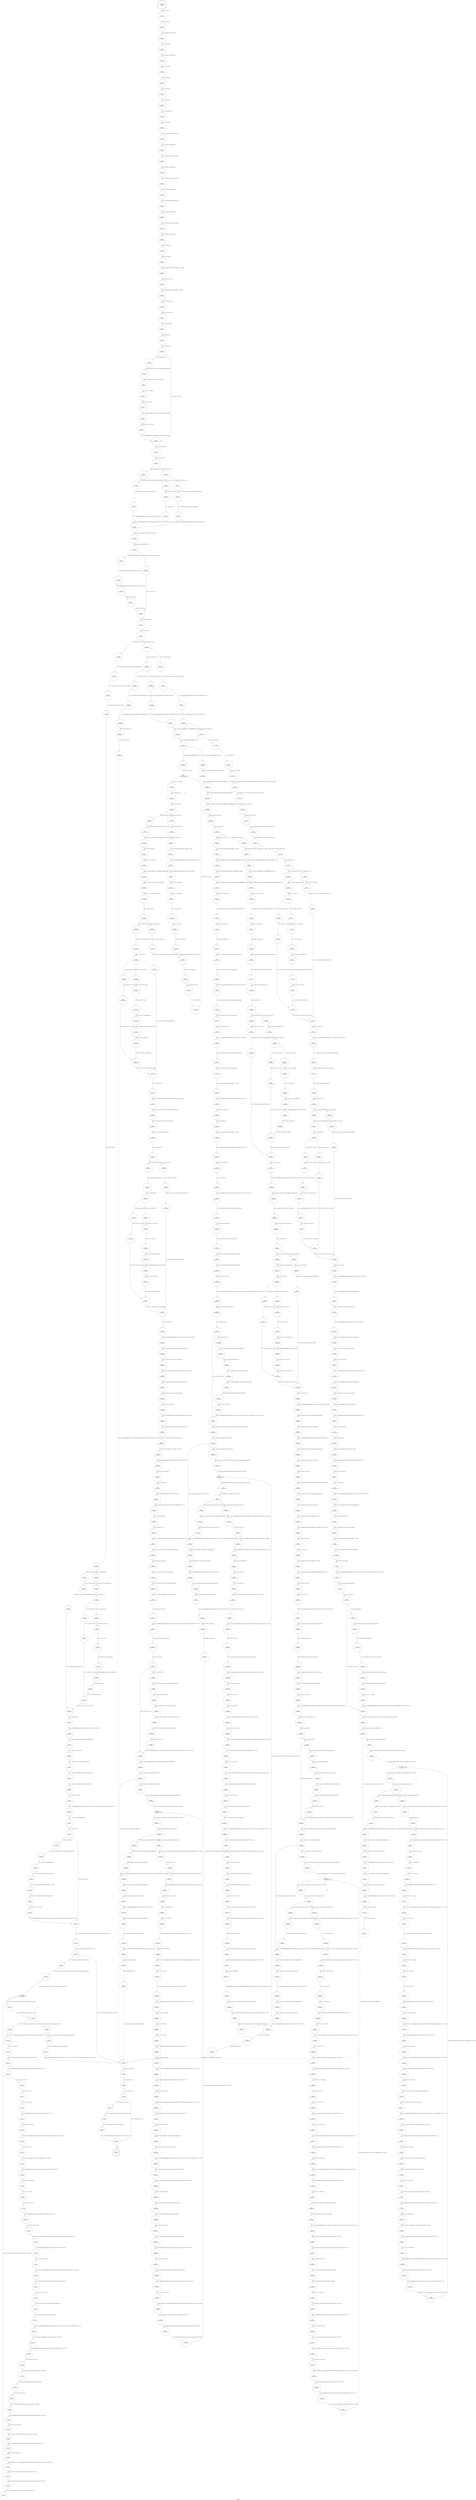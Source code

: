 digraph ui_polygon {
label="ui_polygon"
77575 [label="N77575\n(rp:44, ep:0)\nexit", shape="doublecircle"]
77576 [label="N77576\n(rp:763, ep:763)\nentry", shape="doublecircle"]
77576 -> 77578 [label="%8 = alloca i8, align 1"]
77578 [label="N77578\n(rp:762, ep:762)", shape="circle"]
77578 -> 77579 [label="%9 = alloca i8, align 1"]
77579 [label="N77579\n(rp:761, ep:761)", shape="circle"]
77579 -> 77580 [label="%10 = alloca %struct._RD_POINT*, align 8"]
77580 [label="N77580\n(rp:760, ep:760)", shape="circle"]
77580 -> 77581 [label="%11 = alloca i32, align 4"]
77581 [label="N77581\n(rp:759, ep:759)", shape="circle"]
77581 -> 77582 [label="%12 = alloca %struct._BRUSH*, align 8"]
77582 [label="N77582\n(rp:758, ep:758)", shape="circle"]
77582 -> 77583 [label="%13 = alloca i32, align 4"]
77583 [label="N77583\n(rp:757, ep:757)", shape="circle"]
77583 -> 77584 [label="%14 = alloca i32, align 4"]
77584 [label="N77584\n(rp:756, ep:756)", shape="circle"]
77584 -> 77585 [label="%15 = alloca i8, align 1"]
77585 [label="N77585\n(rp:755, ep:755)", shape="circle"]
77585 -> 77586 [label="%16 = alloca i8, align 1"]
77586 [label="N77586\n(rp:754, ep:754)", shape="circle"]
77586 -> 77587 [label="%17 = alloca [8 x i8], align 1"]
77587 [label="N77587\n(rp:753, ep:753)", shape="circle"]
77587 -> 77588 [label="%18 = alloca i64, align 8"]
77588 [label="N77588\n(rp:752, ep:752)", shape="circle"]
77588 -> 77589 [label="%19 = alloca %struct._seamless_window*, align 8"]
77589 [label="N77589\n(rp:751, ep:751)", shape="circle"]
77589 -> 77590 [label="%20 = alloca %struct._BOUNDS, align 2"]
77590 [label="N77590\n(rp:750, ep:750)", shape="circle"]
77590 -> 77591 [label="%21 = alloca %struct._seamless_window*, align 8"]
77591 [label="N77591\n(rp:749, ep:749)", shape="circle"]
77591 -> 77592 [label="%22 = alloca %struct._BOUNDS, align 2"]
77592 [label="N77592\n(rp:748, ep:748)", shape="circle"]
77592 -> 77593 [label="%23 = alloca %struct._seamless_window*, align 8"]
77593 [label="N77593\n(rp:747, ep:747)", shape="circle"]
77593 -> 77594 [label="%24 = alloca %struct._BOUNDS, align 2"]
77594 [label="N77594\n(rp:746, ep:746)", shape="circle"]
77594 -> 77595 [label="%25 = alloca %struct._seamless_window*, align 8"]
77595 [label="N77595\n(rp:745, ep:745)", shape="circle"]
77595 -> 77596 [label="%26 = alloca %struct._BOUNDS, align 2"]
77596 [label="N77596\n(rp:744, ep:744)", shape="circle"]
77596 -> 77597 [label="%27 = alloca %struct._seamless_window*, align 8"]
77597 [label="N77597\n(rp:743, ep:743)", shape="circle"]
77597 -> 77598 [label="%28 = alloca %struct._BOUNDS, align 2"]
77598 [label="N77598\n(rp:742, ep:742)", shape="circle"]
77598 -> 77600 [label="store i8 %0, i8* %8, align 1"]
77600 [label="N77600\n(rp:741, ep:741)", shape="circle"]
77600 -> 77602 [label="store i8 %1, i8* %9, align 1"]
77602 [label="N77602\n(rp:740, ep:740)", shape="circle"]
77602 -> 77604 [label="store %struct._RD_POINT* %2, %struct._RD_POINT** %10, align 8"]
77604 [label="N77604\n(rp:739, ep:739)", shape="circle"]
77604 -> 77606 [label="store i32 %3, i32* %11, align 4"]
77606 [label="N77606\n(rp:738, ep:738)", shape="circle"]
77606 -> 77608 [label="store %struct._BRUSH* %4, %struct._BRUSH** %12, align 8"]
77608 [label="N77608\n(rp:737, ep:737)", shape="circle"]
77608 -> 77610 [label="store i32 %5, i32* %13, align 4"]
77610 [label="N77610\n(rp:736, ep:736)", shape="circle"]
77610 -> 77616 [label="store i32 %6, i32* %14, align 4"]
77616 [label="N77616\n(rp:735, ep:735)", shape="circle"]
77616 -> 77617 [label="%29 = load i8, i8* %8, align 1"]
77617 [label="N77617\n(rp:734, ep:734)", shape="circle"]
77617 -> 77618 [label="%30 = zext i8 %29 to i32"]
77618 [label="N77618\n(rp:733, ep:733)", shape="circle"]
77618 -> 77619 [label="%31 = icmp ne i32 %30, 12"]
77619 [label="N77619\n(rp:732, ep:732)", shape="circle"]
77619 -> 78411 [label="[%31 = icmp ne i32 %30, 12]"]
77619 -> 77628 [label="[!(%31 = icmp ne i32 %30, 12)]"]
77621 [label="N77621\n(rp:730, ep:730)", shape="circle"]
77621 -> 77622 [label="%34 = load %struct._XGC*, %struct._XGC** @g_gc, align 8"]
77622 [label="N77622\n(rp:729, ep:729)", shape="circle"]
77622 -> 77623 [label="%35 = load i8, i8* %8, align 1"]
77623 [label="N77623\n(rp:728, ep:728)", shape="circle"]
77623 -> 77624 [label="%36 = zext i8 %35 to i64"]
77624 [label="N77624\n(rp:727, ep:727)", shape="circle"]
77624 -> 77625 [label="%37 = getelementptr inbounds [16 x i32], [16 x i32]* @rop2_map, i64 0, i64 %36"]
77625 [label="N77625\n(rp:726, ep:726)", shape="circle"]
77625 -> 77626 [label="%38 = load i32, i32* %37, align 4"]
77626 [label="N77626\n(rp:725, ep:725)", shape="circle"]
77626 -> 77628 [label="%39 = call i32 @XSetFunction(%struct._XDisplay* %33, %struct._XGC* %34, i32 %38)"]
77628 [label="N77628\n(rp:724, ep:724)", shape="circle"]
77628 -> 77629 [label="%41 = load i8, i8* %9, align 1"]
77629 [label="N77629\n(rp:723, ep:723)", shape="circle"]
77629 -> 77630 [label="%42 = zext i8 %41 to i32"]
77630 [label="N77630\n(rp:722, ep:722)", shape="circle"]
77630 -> 78413 [label="[%42 = zext i8 %41 to i32==1]"]
77630 -> 78414 [label="[%42 = zext i8 %41 to i32!=1]"]
77632 [label="N77632\n(rp:713, ep:713)", shape="circle"]
77632 -> 77633 [label="%45 = load %struct._XGC*, %struct._XGC** @g_gc, align 8"]
77633 [label="N77633\n(rp:712, ep:712)", shape="circle"]
77633 -> 77643 [label="%46 = call i32 @XSetFillRule(%struct._XDisplay* %44, %struct._XGC* %45, i32 0)"]
77636 [label="N77636\n(rp:716, ep:716)", shape="circle"]
77636 -> 77637 [label="%49 = load %struct._XGC*, %struct._XGC** @g_gc, align 8"]
77637 [label="N77637\n(rp:715, ep:715)", shape="circle"]
77637 -> 77643 [label="%50 = call i32 @XSetFillRule(%struct._XDisplay* %48, %struct._XGC* %49, i32 1)"]
77640 [label="N77640\n(rp:719, ep:719)", shape="circle"]
77640 -> 77641 [label="%53 = zext i8 %52 to i32"]
77641 [label="N77641\n(rp:718, ep:718)", shape="circle"]
77641 -> 77643 [label="logger --@-- call void @logger(i32 0, i32 2, i8* getelementptr inbounds ([27 x i8], [27 x i8]* @.str.24.783, i32 0, i32 0), i32 %53)", style="dashed", color="blue"]
77643 [label="N77643\n(rp:711, ep:711)", shape="circle"]
77643 -> 77644 [label="%55 = load %struct._BRUSH*, %struct._BRUSH** %12, align 8"]
77644 [label="N77644\n(rp:710, ep:710)", shape="circle"]
77644 -> 77645 [label="%56 = icmp ne %struct._BRUSH* %55, null"]
77645 [label="N77645\n(rp:709, ep:709)", shape="circle"]
77645 -> 78417 [label="[%56 = icmp ne %struct._BRUSH* %55, null]"]
77645 -> 78418 [label="[!(%56 = icmp ne %struct._BRUSH* %55, null)]"]
77647 [label="N77647\n(rp:706, ep:706)", shape="circle"]
77647 -> 77648 [label="%59 = getelementptr inbounds %struct._BRUSH, %struct._BRUSH* %58, i32 0, i32 2"]
77648 [label="N77648\n(rp:705, ep:705)", shape="circle"]
77648 -> 77649 [label="%60 = load i8, i8* %59, align 2"]
77649 [label="N77649\n(rp:704, ep:704)", shape="circle"]
77649 -> 77653 [label="store i8 %60, i8* %15, align 1"]
77653 [label="N77653\n(rp:703, ep:703)", shape="circle"]
77653 -> 77654 [label="%63 = load i8, i8* %15, align 1"]
77654 [label="N77654\n(rp:702, ep:702)", shape="circle"]
77654 -> 77655 [label="%64 = zext i8 %63 to i32"]
77655 [label="N77655\n(rp:701, ep:701)", shape="circle"]
77655 -> 78419 [label="[%64 = zext i8 %63 to i32==0]"]
77655 -> 78420 [label="[%64 = zext i8 %63 to i32!=0]"]
77657 [label="N77657\n(rp:101, ep:101)", shape="circle"]
77657 -> 77658 [label="%67 = load %struct._XGC*, %struct._XGC** @g_gc, align 8"]
77658 [label="N77658\n(rp:100, ep:100)", shape="circle"]
77658 -> 77659 [label="%68 = load i32, i32* @g_server_depth, align 4"]
77659 [label="N77659\n(rp:99, ep:99)", shape="circle"]
77659 -> 77660 [label="%69 = icmp ne i32 %68, 8"]
77660 [label="N77660\n(rp:98, ep:98)", shape="circle"]
77660 -> 78425 [label="[%69 = icmp ne i32 %68, 8]"]
77660 -> 78426 [label="[!(%69 = icmp ne i32 %68, 8)]"]
77662 [label="N77662\n(rp:84, ep:84)", shape="circle"]
77662 -> 77663 [label="translate_colour --@-- %72 = call i32 @translate_colour(i32 %71)", style="dashed", color="blue"]
77663 [label="N77663\n(rp:83, ep:83)", shape="circle"]
77663 -> 77676 [label="87 = [%72 = call i32 @translate_colour(i32 %71)]"]
77665 [label="N77665\n(rp:96, ep:96)", shape="circle"]
77665 -> 77666 [label="%75 = icmp ne i32 %74, 0"]
77666 [label="N77666\n(rp:95, ep:95)", shape="circle"]
77666 -> 78428 [label="[%75 = icmp ne i32 %74, 0]"]
77666 -> 78429 [label="[!(%75 = icmp ne i32 %74, 0)]"]
77668 [label="N77668\n(rp:87, ep:87)", shape="circle"]
77668 -> 77675 [label="85 = [%77 = load i32, i32* %14, align 4]"]
77670 [label="N77670\n(rp:93, ep:93)", shape="circle"]
77670 -> 77671 [label="%80 = zext i32 %79 to i64"]
77671 [label="N77671\n(rp:92, ep:92)", shape="circle"]
77671 -> 77672 [label="%81 = load i32*, i32** @g_colmap, align 8"]
77672 [label="N77672\n(rp:91, ep:91)", shape="circle"]
77672 -> 77673 [label="%82 = getelementptr inbounds i32, i32* %81, i64 %80"]
77673 [label="N77673\n(rp:90, ep:90)", shape="circle"]
77673 -> 77674 [label="%83 = load i32, i32* %82, align 4"]
77674 [label="N77674\n(rp:89, ep:89)", shape="circle"]
77674 -> 77675 [label="85 = [%83 = load i32, i32* %82, align 4]"]
77675 [label="N77675\n(rp:86, ep:86)", shape="circle"]
77675 -> 77676 [label="87 = [%85 = phi i32 [ %77, %76 ], [ %83, %78 ]]"]
77676 [label="N77676\n(rp:82, ep:82)", shape="circle"]
77676 -> 77677 [label="%88 = zext i32 %87 to i64"]
77677 [label="N77677\n(rp:81, ep:81)", shape="circle"]
77677 -> 77678 [label="%89 = call i32 @XSetForeground(%struct._XDisplay* %66, %struct._XGC* %67, i64 %88)"]
77678 [label="N77678\n(rp:80, ep:80)", shape="circle"]
77678 -> 77679 [label="%90 = load %struct._XDisplay*, %struct._XDisplay** @g_display, align 8"]
77679 [label="N77679\n(rp:79, ep:79)", shape="circle"]
77679 -> 77680 [label="%91 = load i64, i64* @g_wnd, align 8"]
77680 [label="N77680\n(rp:78, ep:78)", shape="circle"]
77680 -> 77681 [label="%92 = load %struct._XGC*, %struct._XGC** @g_gc, align 8"]
77681 [label="N77681\n(rp:77, ep:77)", shape="circle"]
77681 -> 77682 [label="%93 = load %struct._RD_POINT*, %struct._RD_POINT** %10, align 8"]
77682 [label="N77682\n(rp:76, ep:76)", shape="circle"]
77682 -> 77683 [label="%94 = bitcast %struct._RD_POINT* %93 to %struct._RD_POINT*"]
77683 [label="N77683\n(rp:75, ep:75)", shape="circle"]
77683 -> 77684 [label="%95 = load i32, i32* %11, align 4"]
77684 [label="N77684\n(rp:74, ep:74)", shape="circle"]
77684 -> 77685 [label="%96 = call i32 @XFillPolygon(%struct._XDisplay* %90, i64 %91, %struct._XGC* %92, %struct._RD_POINT* %94, i32 %95, i32 0, i32 1)"]
77685 [label="N77685\n(rp:73, ep:73)", shape="circle"]
77685 -> 77686 [label="%97 = load i32, i32* @g_ownbackstore, align 4"]
77686 [label="N77686\n(rp:72, ep:72)", shape="circle"]
77686 -> 77687 [label="%98 = icmp ne i32 %97, 0"]
77687 [label="N77687\n(rp:71, ep:71)", shape="circle"]
77687 -> 78433 [label="[%98 = icmp ne i32 %97, 0]"]
77687 -> 77699 [label="[!(%98 = icmp ne i32 %97, 0)]"]
77689 [label="N77689\n(rp:69, ep:69)", shape="circle"]
77689 -> 77690 [label="%101 = load i64, i64* @g_backstore, align 8"]
77690 [label="N77690\n(rp:68, ep:68)", shape="circle"]
77690 -> 77691 [label="%102 = load %struct._XGC*, %struct._XGC** @g_gc, align 8"]
77691 [label="N77691\n(rp:67, ep:67)", shape="circle"]
77691 -> 77692 [label="%103 = load %struct._RD_POINT*, %struct._RD_POINT** %10, align 8"]
77692 [label="N77692\n(rp:66, ep:66)", shape="circle"]
77692 -> 77693 [label="%104 = bitcast %struct._RD_POINT* %103 to %struct._RD_POINT*"]
77693 [label="N77693\n(rp:65, ep:65)", shape="circle"]
77693 -> 77694 [label="%105 = load i32, i32* %11, align 4"]
77694 [label="N77694\n(rp:64, ep:64)", shape="circle"]
77694 -> 77699 [label="%106 = call i32 @XFillPolygon(%struct._XDisplay* %100, i64 %101, %struct._XGC* %102, %struct._RD_POINT* %104, i32 %105, i32 0, i32 1)"]
77699 [label="N77699\n(rp:63, ep:63)", shape="circle"]
77699 -> 77700 [label="%109 = load %struct._seamless_window*, %struct._seamless_window** @g_seamless_windows, align 8"]
77700 [label="N77700\n(rp:62, ep:62)", shape="circle"]
77700 -> 77701 [label="%110 = icmp ne %struct._seamless_window* %109, null"]
77701 [label="N77701\n(rp:61, ep:61)", shape="circle"]
77701 -> 78435 [label="[%110 = icmp ne %struct._seamless_window* %109, null]"]
77701 -> 78402 [label="[!(%110 = icmp ne %struct._seamless_window* %109, null)]"]
77704 [label="N77704\n(rp:59, ep:59)", shape="circle"]
77704 -> 77706 [label="store %struct._seamless_window* %113, %struct._seamless_window** %19, align 8"]
77706 [label="N77706\n(rp:58, ep:14)", shape="box"]
77706 -> 77707 [label="%115 = load %struct._seamless_window*, %struct._seamless_window** %19, align 8"]
77706 -> 77706 [label="@", style="dashed", color="orange"]
77706 -> 77708 [label="@", style="dashed", color="orange"]
77707 [label="N77707\n(rp:57, ep:13)", shape="circle"]
77707 -> 77708 [label="%116 = icmp ne %struct._seamless_window* %115, null"]
77708 [label="N77708\n(rp:56, ep:12)", shape="circle"]
77708 -> 78437 [label="[%116 = icmp ne %struct._seamless_window* %115, null]"]
77708 -> 78438 [label="[!(%116 = icmp ne %struct._seamless_window* %115, null)]"]
77710 [label="N77710\n(rp:42, ep:57)", shape="circle"]
77710 -> 77711 [label="%119 = sext i16 %118 to i32"]
77711 [label="N77711\n(rp:41, ep:56)", shape="circle"]
77711 -> 77712 [label="%120 = load %struct._seamless_window*, %struct._seamless_window** %19, align 8"]
77712 [label="N77712\n(rp:40, ep:55)", shape="circle"]
77712 -> 77713 [label="%121 = getelementptr inbounds %struct._seamless_window, %struct._seamless_window* %120, i32 0, i32 4"]
77713 [label="N77713\n(rp:39, ep:54)", shape="circle"]
77713 -> 77714 [label="%122 = load i32, i32* %121, align 8"]
77714 [label="N77714\n(rp:38, ep:53)", shape="circle"]
77714 -> 77715 [label="%123 = sub i32 %119, %122"]
77715 [label="N77715\n(rp:37, ep:52)", shape="circle"]
77715 -> 77716 [label="%124 = trunc i32 %123 to i16"]
77716 [label="N77716\n(rp:36, ep:51)", shape="circle"]
77716 -> 77717 [label="%125 = getelementptr inbounds %struct._BOUNDS, %struct._BOUNDS* %20, i32 0, i32 0"]
77717 [label="N77717\n(rp:35, ep:50)", shape="circle"]
77717 -> 77718 [label="store i16 %124, i16* %125, align 2"]
77718 [label="N77718\n(rp:34, ep:49)", shape="circle"]
77718 -> 77719 [label="%126 = load i16, i16* getelementptr inbounds (%struct._BOUNDS, %struct._BOUNDS* @g_clip_rectangle, i32 0, i32 1), align 2"]
77719 [label="N77719\n(rp:33, ep:48)", shape="circle"]
77719 -> 77720 [label="%127 = sext i16 %126 to i32"]
77720 [label="N77720\n(rp:32, ep:47)", shape="circle"]
77720 -> 77721 [label="%128 = load %struct._seamless_window*, %struct._seamless_window** %19, align 8"]
77721 [label="N77721\n(rp:31, ep:46)", shape="circle"]
77721 -> 77722 [label="%129 = getelementptr inbounds %struct._seamless_window, %struct._seamless_window* %128, i32 0, i32 5"]
77722 [label="N77722\n(rp:30, ep:45)", shape="circle"]
77722 -> 77723 [label="%130 = load i32, i32* %129, align 4"]
77723 [label="N77723\n(rp:29, ep:44)", shape="circle"]
77723 -> 77724 [label="%131 = sub i32 %127, %130"]
77724 [label="N77724\n(rp:28, ep:43)", shape="circle"]
77724 -> 77725 [label="%132 = trunc i32 %131 to i16"]
77725 [label="N77725\n(rp:27, ep:42)", shape="circle"]
77725 -> 77726 [label="%133 = getelementptr inbounds %struct._BOUNDS, %struct._BOUNDS* %20, i32 0, i32 1"]
77726 [label="N77726\n(rp:26, ep:41)", shape="circle"]
77726 -> 77727 [label="store i16 %132, i16* %133, align 2"]
77727 [label="N77727\n(rp:25, ep:40)", shape="circle"]
77727 -> 77728 [label="%134 = load i16, i16* getelementptr inbounds (%struct._BOUNDS, %struct._BOUNDS* @g_clip_rectangle, i32 0, i32 2), align 2"]
77728 [label="N77728\n(rp:24, ep:39)", shape="circle"]
77728 -> 77729 [label="%135 = getelementptr inbounds %struct._BOUNDS, %struct._BOUNDS* %20, i32 0, i32 2"]
77729 [label="N77729\n(rp:23, ep:38)", shape="circle"]
77729 -> 77730 [label="store i16 %134, i16* %135, align 2"]
77730 [label="N77730\n(rp:22, ep:37)", shape="circle"]
77730 -> 77731 [label="%136 = load i16, i16* getelementptr inbounds (%struct._BOUNDS, %struct._BOUNDS* @g_clip_rectangle, i32 0, i32 3), align 2"]
77731 [label="N77731\n(rp:21, ep:36)", shape="circle"]
77731 -> 77732 [label="%137 = getelementptr inbounds %struct._BOUNDS, %struct._BOUNDS* %20, i32 0, i32 3"]
77732 [label="N77732\n(rp:20, ep:35)", shape="circle"]
77732 -> 77733 [label="store i16 %136, i16* %137, align 2"]
77733 [label="N77733\n(rp:19, ep:34)", shape="circle"]
77733 -> 77734 [label="%138 = load %struct._XDisplay*, %struct._XDisplay** @g_display, align 8"]
77734 [label="N77734\n(rp:18, ep:33)", shape="circle"]
77734 -> 77735 [label="%139 = load %struct._XGC*, %struct._XGC** @g_gc, align 8"]
77735 [label="N77735\n(rp:17, ep:32)", shape="circle"]
77735 -> 77736 [label="%140 = call i32 @XSetClipRectangles(%struct._XDisplay* %138, %struct._XGC* %139, i32 0, i32 0, %struct._BOUNDS* %20, i32 1, i32 3)"]
77736 [label="N77736\n(rp:16, ep:31)", shape="circle"]
77736 -> 77737 [label="%141 = load %struct._seamless_window*, %struct._seamless_window** %19, align 8"]
77737 [label="N77737\n(rp:15, ep:30)", shape="circle"]
77737 -> 77738 [label="%142 = getelementptr inbounds %struct._seamless_window, %struct._seamless_window* %141, i32 0, i32 0"]
77738 [label="N77738\n(rp:14, ep:29)", shape="circle"]
77738 -> 77739 [label="%143 = load i64, i64* %142, align 8"]
77739 [label="N77739\n(rp:13, ep:28)", shape="circle"]
77739 -> 77740 [label="%144 = load %struct._RD_POINT*, %struct._RD_POINT** %10, align 8"]
77740 [label="N77740\n(rp:12, ep:27)", shape="circle"]
77740 -> 77741 [label="%145 = bitcast %struct._RD_POINT* %144 to %struct._RD_POINT*"]
77741 [label="N77741\n(rp:11, ep:26)", shape="circle"]
77741 -> 77742 [label="%146 = load i32, i32* %11, align 4"]
77742 [label="N77742\n(rp:10, ep:25)", shape="circle"]
77742 -> 77743 [label="%147 = load %struct._seamless_window*, %struct._seamless_window** %19, align 8"]
77743 [label="N77743\n(rp:9, ep:24)", shape="circle"]
77743 -> 77744 [label="%148 = getelementptr inbounds %struct._seamless_window, %struct._seamless_window* %147, i32 0, i32 4"]
77744 [label="N77744\n(rp:8, ep:23)", shape="circle"]
77744 -> 77745 [label="%149 = load i32, i32* %148, align 8"]
77745 [label="N77745\n(rp:7, ep:22)", shape="circle"]
77745 -> 77746 [label="%150 = load %struct._seamless_window*, %struct._seamless_window** %19, align 8"]
77746 [label="N77746\n(rp:6, ep:21)", shape="circle"]
77746 -> 77747 [label="%151 = getelementptr inbounds %struct._seamless_window, %struct._seamless_window* %150, i32 0, i32 5"]
77747 [label="N77747\n(rp:5, ep:20)", shape="circle"]
77747 -> 77748 [label="%152 = load i32, i32* %151, align 4"]
77748 [label="N77748\n(rp:4, ep:19)", shape="circle"]
77748 -> 77750 [label="seamless_XFillPolygon --@-- call void @seamless_XFillPolygon(i64 %143, %struct._RD_POINT* %145, i32 %146, i32 %149, i32 %152)", style="dashed", color="blue"]
77750 [label="N77750\n(rp:3, ep:18)", shape="circle"]
77750 -> 77751 [label="%154 = load %struct._seamless_window*, %struct._seamless_window** %19, align 8"]
77751 [label="N77751\n(rp:2, ep:17)", shape="circle"]
77751 -> 77752 [label="%155 = getelementptr inbounds %struct._seamless_window, %struct._seamless_window* %154, i32 0, i32 20"]
77752 [label="N77752\n(rp:1, ep:16)", shape="circle"]
77752 -> 77753 [label="%156 = load %struct._seamless_window*, %struct._seamless_window** %155, align 8"]
77753 [label="N77753\n(rp:0, ep:15)", shape="circle"]
77753 -> 77706 [label="store %struct._seamless_window* %156, %struct._seamless_window** %19, align 8"]
77756 [label="N77756\n(rp:54, ep:10)", shape="circle"]
77756 -> 77757 [label="%159 = load %struct._XGC*, %struct._XGC** @g_gc, align 8"]
77757 [label="N77757\n(rp:53, ep:9)", shape="circle"]
77757 -> 78402 [label="%160 = call i32 @XSetClipRectangles(%struct._XDisplay* %158, %struct._XGC* %159, i32 0, i32 0, %struct._BOUNDS* @g_clip_rectangle, i32 1, i32 3)"]
77761 [label="N77761\n(rp:255, ep:255)", shape="circle"]
77761 -> 77762 [label="%164 = getelementptr inbounds %struct._BRUSH, %struct._BRUSH* %163, i32 0, i32 3"]
77762 [label="N77762\n(rp:254, ep:254)", shape="circle"]
77762 -> 77763 [label="%165 = getelementptr inbounds [8 x i8], [8 x i8]* %164, i64 0, i64 0"]
77763 [label="N77763\n(rp:253, ep:253)", shape="circle"]
77763 -> 77764 [label="%166 = load i8, i8* %165, align 1"]
77764 [label="N77764\n(rp:252, ep:252)", shape="circle"]
77764 -> 77765 [label="%167 = zext i8 %166 to i32"]
77765 [label="N77765\n(rp:251, ep:251)", shape="circle"]
77765 -> 77766 [label="%168 = mul i32 %167, 8"]
77766 [label="N77766\n(rp:250, ep:250)", shape="circle"]
77766 -> 77767 [label="%169 = sext i32 %168 to i64"]
77767 [label="N77767\n(rp:249, ep:249)", shape="circle"]
77767 -> 77768 [label="%170 = getelementptr inbounds i8, i8* getelementptr inbounds ([48 x i8], [48 x i8]* @hatch_patterns, i32 0, i32 0), i64 %169"]
77768 [label="N77768\n(rp:248, ep:248)", shape="circle"]
77768 -> 77769 [label="ui_create_glyph --@-- %171 = call i8* @ui_create_glyph(i32 8, i32 8, i8* %170)", style="dashed", color="blue"]
77769 [label="N77769\n(rp:247, ep:247)", shape="circle"]
77769 -> 77770 [label="%172 = ptrtoint i8* %171 to i64"]
77770 [label="N77770\n(rp:246, ep:246)", shape="circle"]
77770 -> 77771 [label="store i64 %172, i64* %18, align 8"]
77771 [label="N77771\n(rp:245, ep:245)", shape="circle"]
77771 -> 77772 [label="%173 = load %struct._XDisplay*, %struct._XDisplay** @g_display, align 8"]
77772 [label="N77772\n(rp:244, ep:244)", shape="circle"]
77772 -> 77773 [label="%174 = load %struct._XGC*, %struct._XGC** @g_gc, align 8"]
77773 [label="N77773\n(rp:243, ep:243)", shape="circle"]
77773 -> 77774 [label="%175 = load i32, i32* @g_server_depth, align 4"]
77774 [label="N77774\n(rp:242, ep:242)", shape="circle"]
77774 -> 77775 [label="%176 = icmp ne i32 %175, 8"]
77775 [label="N77775\n(rp:241, ep:241)", shape="circle"]
77775 -> 78439 [label="[%176 = icmp ne i32 %175, 8]"]
77775 -> 78440 [label="[!(%176 = icmp ne i32 %175, 8)]"]
77777 [label="N77777\n(rp:227, ep:227)", shape="circle"]
77777 -> 77778 [label="translate_colour --@-- %179 = call i32 @translate_colour(i32 %178)", style="dashed", color="blue"]
77778 [label="N77778\n(rp:226, ep:226)", shape="circle"]
77778 -> 77791 [label="194 = [%179 = call i32 @translate_colour(i32 %178)]"]
77780 [label="N77780\n(rp:239, ep:239)", shape="circle"]
77780 -> 77781 [label="%182 = icmp ne i32 %181, 0"]
77781 [label="N77781\n(rp:238, ep:238)", shape="circle"]
77781 -> 78442 [label="[%182 = icmp ne i32 %181, 0]"]
77781 -> 78443 [label="[!(%182 = icmp ne i32 %181, 0)]"]
77783 [label="N77783\n(rp:230, ep:230)", shape="circle"]
77783 -> 77790 [label="192 = [%184 = load i32, i32* %14, align 4]"]
77785 [label="N77785\n(rp:236, ep:236)", shape="circle"]
77785 -> 77786 [label="%187 = zext i32 %186 to i64"]
77786 [label="N77786\n(rp:235, ep:235)", shape="circle"]
77786 -> 77787 [label="%188 = load i32*, i32** @g_colmap, align 8"]
77787 [label="N77787\n(rp:234, ep:234)", shape="circle"]
77787 -> 77788 [label="%189 = getelementptr inbounds i32, i32* %188, i64 %187"]
77788 [label="N77788\n(rp:233, ep:233)", shape="circle"]
77788 -> 77789 [label="%190 = load i32, i32* %189, align 4"]
77789 [label="N77789\n(rp:232, ep:232)", shape="circle"]
77789 -> 77790 [label="192 = [%190 = load i32, i32* %189, align 4]"]
77790 [label="N77790\n(rp:229, ep:229)", shape="circle"]
77790 -> 77791 [label="194 = [%192 = phi i32 [ %184, %183 ], [ %190, %185 ]]"]
77791 [label="N77791\n(rp:225, ep:225)", shape="circle"]
77791 -> 77792 [label="%195 = zext i32 %194 to i64"]
77792 [label="N77792\n(rp:224, ep:224)", shape="circle"]
77792 -> 77793 [label="%196 = call i32 @XSetForeground(%struct._XDisplay* %173, %struct._XGC* %174, i64 %195)"]
77793 [label="N77793\n(rp:223, ep:223)", shape="circle"]
77793 -> 77794 [label="%197 = load %struct._XDisplay*, %struct._XDisplay** @g_display, align 8"]
77794 [label="N77794\n(rp:222, ep:222)", shape="circle"]
77794 -> 77795 [label="%198 = load %struct._XGC*, %struct._XGC** @g_gc, align 8"]
77795 [label="N77795\n(rp:221, ep:221)", shape="circle"]
77795 -> 77796 [label="%199 = load i32, i32* @g_server_depth, align 4"]
77796 [label="N77796\n(rp:220, ep:220)", shape="circle"]
77796 -> 77797 [label="%200 = icmp ne i32 %199, 8"]
77797 [label="N77797\n(rp:219, ep:219)", shape="circle"]
77797 -> 78447 [label="[%200 = icmp ne i32 %199, 8]"]
77797 -> 78448 [label="[!(%200 = icmp ne i32 %199, 8)]"]
77799 [label="N77799\n(rp:205, ep:205)", shape="circle"]
77799 -> 77800 [label="translate_colour --@-- %203 = call i32 @translate_colour(i32 %202)", style="dashed", color="blue"]
77800 [label="N77800\n(rp:204, ep:204)", shape="circle"]
77800 -> 77813 [label="218 = [%203 = call i32 @translate_colour(i32 %202)]"]
77802 [label="N77802\n(rp:217, ep:217)", shape="circle"]
77802 -> 77803 [label="%206 = icmp ne i32 %205, 0"]
77803 [label="N77803\n(rp:216, ep:216)", shape="circle"]
77803 -> 78450 [label="[%206 = icmp ne i32 %205, 0]"]
77803 -> 78451 [label="[!(%206 = icmp ne i32 %205, 0)]"]
77805 [label="N77805\n(rp:208, ep:208)", shape="circle"]
77805 -> 77812 [label="216 = [%208 = load i32, i32* %13, align 4]"]
77807 [label="N77807\n(rp:214, ep:214)", shape="circle"]
77807 -> 77808 [label="%211 = zext i32 %210 to i64"]
77808 [label="N77808\n(rp:213, ep:213)", shape="circle"]
77808 -> 77809 [label="%212 = load i32*, i32** @g_colmap, align 8"]
77809 [label="N77809\n(rp:212, ep:212)", shape="circle"]
77809 -> 77810 [label="%213 = getelementptr inbounds i32, i32* %212, i64 %211"]
77810 [label="N77810\n(rp:211, ep:211)", shape="circle"]
77810 -> 77811 [label="%214 = load i32, i32* %213, align 4"]
77811 [label="N77811\n(rp:210, ep:210)", shape="circle"]
77811 -> 77812 [label="216 = [%214 = load i32, i32* %213, align 4]"]
77812 [label="N77812\n(rp:207, ep:207)", shape="circle"]
77812 -> 77813 [label="218 = [%216 = phi i32 [ %208, %207 ], [ %214, %209 ]]"]
77813 [label="N77813\n(rp:203, ep:203)", shape="circle"]
77813 -> 77814 [label="%219 = zext i32 %218 to i64"]
77814 [label="N77814\n(rp:202, ep:202)", shape="circle"]
77814 -> 77815 [label="%220 = call i32 @XSetBackground(%struct._XDisplay* %197, %struct._XGC* %198, i64 %219)"]
77815 [label="N77815\n(rp:201, ep:201)", shape="circle"]
77815 -> 77816 [label="%221 = load %struct._XDisplay*, %struct._XDisplay** @g_display, align 8"]
77816 [label="N77816\n(rp:200, ep:200)", shape="circle"]
77816 -> 77817 [label="%222 = load %struct._XGC*, %struct._XGC** @g_gc, align 8"]
77817 [label="N77817\n(rp:199, ep:199)", shape="circle"]
77817 -> 77818 [label="%223 = call i32 @XSetFillStyle(%struct._XDisplay* %221, %struct._XGC* %222, i32 3)"]
77818 [label="N77818\n(rp:198, ep:198)", shape="circle"]
77818 -> 77819 [label="%224 = load %struct._XDisplay*, %struct._XDisplay** @g_display, align 8"]
77819 [label="N77819\n(rp:197, ep:197)", shape="circle"]
77819 -> 77820 [label="%225 = load %struct._XGC*, %struct._XGC** @g_gc, align 8"]
77820 [label="N77820\n(rp:196, ep:196)", shape="circle"]
77820 -> 77821 [label="%226 = load i64, i64* %18, align 8"]
77821 [label="N77821\n(rp:195, ep:195)", shape="circle"]
77821 -> 77822 [label="%227 = call i32 @XSetStipple(%struct._XDisplay* %224, %struct._XGC* %225, i64 %226)"]
77822 [label="N77822\n(rp:194, ep:194)", shape="circle"]
77822 -> 77823 [label="%228 = load %struct._XDisplay*, %struct._XDisplay** @g_display, align 8"]
77823 [label="N77823\n(rp:193, ep:193)", shape="circle"]
77823 -> 77824 [label="%229 = load %struct._XGC*, %struct._XGC** @g_gc, align 8"]
77824 [label="N77824\n(rp:192, ep:192)", shape="circle"]
77824 -> 77825 [label="%230 = load %struct._BRUSH*, %struct._BRUSH** %12, align 8"]
77825 [label="N77825\n(rp:191, ep:191)", shape="circle"]
77825 -> 77826 [label="%231 = getelementptr inbounds %struct._BRUSH, %struct._BRUSH* %230, i32 0, i32 0"]
77826 [label="N77826\n(rp:190, ep:190)", shape="circle"]
77826 -> 77827 [label="%232 = load i8, i8* %231, align 8"]
77827 [label="N77827\n(rp:189, ep:189)", shape="circle"]
77827 -> 77828 [label="%233 = zext i8 %232 to i32"]
77828 [label="N77828\n(rp:188, ep:188)", shape="circle"]
77828 -> 77829 [label="%234 = load %struct._BRUSH*, %struct._BRUSH** %12, align 8"]
77829 [label="N77829\n(rp:187, ep:187)", shape="circle"]
77829 -> 77830 [label="%235 = getelementptr inbounds %struct._BRUSH, %struct._BRUSH* %234, i32 0, i32 1"]
77830 [label="N77830\n(rp:186, ep:186)", shape="circle"]
77830 -> 77831 [label="%236 = load i8, i8* %235, align 1"]
77831 [label="N77831\n(rp:185, ep:185)", shape="circle"]
77831 -> 77832 [label="%237 = zext i8 %236 to i32"]
77832 [label="N77832\n(rp:184, ep:184)", shape="circle"]
77832 -> 77833 [label="%238 = call i32 @XSetTSOrigin(%struct._XDisplay* %228, %struct._XGC* %229, i32 %233, i32 %237)"]
77833 [label="N77833\n(rp:183, ep:183)", shape="circle"]
77833 -> 77834 [label="%239 = load %struct._XDisplay*, %struct._XDisplay** @g_display, align 8"]
77834 [label="N77834\n(rp:182, ep:182)", shape="circle"]
77834 -> 77835 [label="%240 = load i64, i64* @g_wnd, align 8"]
77835 [label="N77835\n(rp:181, ep:181)", shape="circle"]
77835 -> 77836 [label="%241 = load %struct._XGC*, %struct._XGC** @g_gc, align 8"]
77836 [label="N77836\n(rp:180, ep:180)", shape="circle"]
77836 -> 77837 [label="%242 = load %struct._RD_POINT*, %struct._RD_POINT** %10, align 8"]
77837 [label="N77837\n(rp:179, ep:179)", shape="circle"]
77837 -> 77838 [label="%243 = bitcast %struct._RD_POINT* %242 to %struct._RD_POINT*"]
77838 [label="N77838\n(rp:178, ep:178)", shape="circle"]
77838 -> 77839 [label="%244 = load i32, i32* %11, align 4"]
77839 [label="N77839\n(rp:177, ep:177)", shape="circle"]
77839 -> 77840 [label="%245 = call i32 @XFillPolygon(%struct._XDisplay* %239, i64 %240, %struct._XGC* %241, %struct._RD_POINT* %243, i32 %244, i32 0, i32 1)"]
77840 [label="N77840\n(rp:176, ep:176)", shape="circle"]
77840 -> 77841 [label="%246 = load i32, i32* @g_ownbackstore, align 4"]
77841 [label="N77841\n(rp:175, ep:175)", shape="circle"]
77841 -> 77842 [label="%247 = icmp ne i32 %246, 0"]
77842 [label="N77842\n(rp:174, ep:174)", shape="circle"]
77842 -> 78455 [label="[%247 = icmp ne i32 %246, 0]"]
77842 -> 77854 [label="[!(%247 = icmp ne i32 %246, 0)]"]
77844 [label="N77844\n(rp:172, ep:172)", shape="circle"]
77844 -> 77845 [label="%250 = load i64, i64* @g_backstore, align 8"]
77845 [label="N77845\n(rp:171, ep:171)", shape="circle"]
77845 -> 77846 [label="%251 = load %struct._XGC*, %struct._XGC** @g_gc, align 8"]
77846 [label="N77846\n(rp:170, ep:170)", shape="circle"]
77846 -> 77847 [label="%252 = load %struct._RD_POINT*, %struct._RD_POINT** %10, align 8"]
77847 [label="N77847\n(rp:169, ep:169)", shape="circle"]
77847 -> 77848 [label="%253 = bitcast %struct._RD_POINT* %252 to %struct._RD_POINT*"]
77848 [label="N77848\n(rp:168, ep:168)", shape="circle"]
77848 -> 77849 [label="%254 = load i32, i32* %11, align 4"]
77849 [label="N77849\n(rp:167, ep:167)", shape="circle"]
77849 -> 77854 [label="%255 = call i32 @XFillPolygon(%struct._XDisplay* %249, i64 %250, %struct._XGC* %251, %struct._RD_POINT* %253, i32 %254, i32 0, i32 1)"]
77854 [label="N77854\n(rp:166, ep:166)", shape="circle"]
77854 -> 77855 [label="%258 = load %struct._seamless_window*, %struct._seamless_window** @g_seamless_windows, align 8"]
77855 [label="N77855\n(rp:165, ep:165)", shape="circle"]
77855 -> 77856 [label="%259 = icmp ne %struct._seamless_window* %258, null"]
77856 [label="N77856\n(rp:164, ep:164)", shape="circle"]
77856 -> 78457 [label="[%259 = icmp ne %struct._seamless_window* %258, null]"]
77856 -> 77914 [label="[!(%259 = icmp ne %struct._seamless_window* %258, null)]"]
77859 [label="N77859\n(rp:162, ep:162)", shape="circle"]
77859 -> 77861 [label="store %struct._seamless_window* %262, %struct._seamless_window** %21, align 8"]
77861 [label="N77861\n(rp:161, ep:117)", shape="box"]
77861 -> 77862 [label="%264 = load %struct._seamless_window*, %struct._seamless_window** %21, align 8"]
77861 -> 77861 [label="@", style="dashed", color="orange"]
77861 -> 77863 [label="@", style="dashed", color="orange"]
77862 [label="N77862\n(rp:160, ep:116)", shape="circle"]
77862 -> 77863 [label="%265 = icmp ne %struct._seamless_window* %264, null"]
77863 [label="N77863\n(rp:159, ep:115)", shape="circle"]
77863 -> 78459 [label="[%265 = icmp ne %struct._seamless_window* %264, null]"]
77863 -> 78460 [label="[!(%265 = icmp ne %struct._seamless_window* %264, null)]"]
77865 [label="N77865\n(rp:145, ep:160)", shape="circle"]
77865 -> 77866 [label="%268 = sext i16 %267 to i32"]
77866 [label="N77866\n(rp:144, ep:159)", shape="circle"]
77866 -> 77867 [label="%269 = load %struct._seamless_window*, %struct._seamless_window** %21, align 8"]
77867 [label="N77867\n(rp:143, ep:158)", shape="circle"]
77867 -> 77868 [label="%270 = getelementptr inbounds %struct._seamless_window, %struct._seamless_window* %269, i32 0, i32 4"]
77868 [label="N77868\n(rp:142, ep:157)", shape="circle"]
77868 -> 77869 [label="%271 = load i32, i32* %270, align 8"]
77869 [label="N77869\n(rp:141, ep:156)", shape="circle"]
77869 -> 77870 [label="%272 = sub i32 %268, %271"]
77870 [label="N77870\n(rp:140, ep:155)", shape="circle"]
77870 -> 77871 [label="%273 = trunc i32 %272 to i16"]
77871 [label="N77871\n(rp:139, ep:154)", shape="circle"]
77871 -> 77872 [label="%274 = getelementptr inbounds %struct._BOUNDS, %struct._BOUNDS* %22, i32 0, i32 0"]
77872 [label="N77872\n(rp:138, ep:153)", shape="circle"]
77872 -> 77873 [label="store i16 %273, i16* %274, align 2"]
77873 [label="N77873\n(rp:137, ep:152)", shape="circle"]
77873 -> 77874 [label="%275 = load i16, i16* getelementptr inbounds (%struct._BOUNDS, %struct._BOUNDS* @g_clip_rectangle, i32 0, i32 1), align 2"]
77874 [label="N77874\n(rp:136, ep:151)", shape="circle"]
77874 -> 77875 [label="%276 = sext i16 %275 to i32"]
77875 [label="N77875\n(rp:135, ep:150)", shape="circle"]
77875 -> 77876 [label="%277 = load %struct._seamless_window*, %struct._seamless_window** %21, align 8"]
77876 [label="N77876\n(rp:134, ep:149)", shape="circle"]
77876 -> 77877 [label="%278 = getelementptr inbounds %struct._seamless_window, %struct._seamless_window* %277, i32 0, i32 5"]
77877 [label="N77877\n(rp:133, ep:148)", shape="circle"]
77877 -> 77878 [label="%279 = load i32, i32* %278, align 4"]
77878 [label="N77878\n(rp:132, ep:147)", shape="circle"]
77878 -> 77879 [label="%280 = sub i32 %276, %279"]
77879 [label="N77879\n(rp:131, ep:146)", shape="circle"]
77879 -> 77880 [label="%281 = trunc i32 %280 to i16"]
77880 [label="N77880\n(rp:130, ep:145)", shape="circle"]
77880 -> 77881 [label="%282 = getelementptr inbounds %struct._BOUNDS, %struct._BOUNDS* %22, i32 0, i32 1"]
77881 [label="N77881\n(rp:129, ep:144)", shape="circle"]
77881 -> 77882 [label="store i16 %281, i16* %282, align 2"]
77882 [label="N77882\n(rp:128, ep:143)", shape="circle"]
77882 -> 77883 [label="%283 = load i16, i16* getelementptr inbounds (%struct._BOUNDS, %struct._BOUNDS* @g_clip_rectangle, i32 0, i32 2), align 2"]
77883 [label="N77883\n(rp:127, ep:142)", shape="circle"]
77883 -> 77884 [label="%284 = getelementptr inbounds %struct._BOUNDS, %struct._BOUNDS* %22, i32 0, i32 2"]
77884 [label="N77884\n(rp:126, ep:141)", shape="circle"]
77884 -> 77885 [label="store i16 %283, i16* %284, align 2"]
77885 [label="N77885\n(rp:125, ep:140)", shape="circle"]
77885 -> 77886 [label="%285 = load i16, i16* getelementptr inbounds (%struct._BOUNDS, %struct._BOUNDS* @g_clip_rectangle, i32 0, i32 3), align 2"]
77886 [label="N77886\n(rp:124, ep:139)", shape="circle"]
77886 -> 77887 [label="%286 = getelementptr inbounds %struct._BOUNDS, %struct._BOUNDS* %22, i32 0, i32 3"]
77887 [label="N77887\n(rp:123, ep:138)", shape="circle"]
77887 -> 77888 [label="store i16 %285, i16* %286, align 2"]
77888 [label="N77888\n(rp:122, ep:137)", shape="circle"]
77888 -> 77889 [label="%287 = load %struct._XDisplay*, %struct._XDisplay** @g_display, align 8"]
77889 [label="N77889\n(rp:121, ep:136)", shape="circle"]
77889 -> 77890 [label="%288 = load %struct._XGC*, %struct._XGC** @g_gc, align 8"]
77890 [label="N77890\n(rp:120, ep:135)", shape="circle"]
77890 -> 77891 [label="%289 = call i32 @XSetClipRectangles(%struct._XDisplay* %287, %struct._XGC* %288, i32 0, i32 0, %struct._BOUNDS* %22, i32 1, i32 3)"]
77891 [label="N77891\n(rp:119, ep:134)", shape="circle"]
77891 -> 77892 [label="%290 = load %struct._seamless_window*, %struct._seamless_window** %21, align 8"]
77892 [label="N77892\n(rp:118, ep:133)", shape="circle"]
77892 -> 77893 [label="%291 = getelementptr inbounds %struct._seamless_window, %struct._seamless_window* %290, i32 0, i32 0"]
77893 [label="N77893\n(rp:117, ep:132)", shape="circle"]
77893 -> 77894 [label="%292 = load i64, i64* %291, align 8"]
77894 [label="N77894\n(rp:116, ep:131)", shape="circle"]
77894 -> 77895 [label="%293 = load %struct._RD_POINT*, %struct._RD_POINT** %10, align 8"]
77895 [label="N77895\n(rp:115, ep:130)", shape="circle"]
77895 -> 77896 [label="%294 = bitcast %struct._RD_POINT* %293 to %struct._RD_POINT*"]
77896 [label="N77896\n(rp:114, ep:129)", shape="circle"]
77896 -> 77897 [label="%295 = load i32, i32* %11, align 4"]
77897 [label="N77897\n(rp:113, ep:128)", shape="circle"]
77897 -> 77898 [label="%296 = load %struct._seamless_window*, %struct._seamless_window** %21, align 8"]
77898 [label="N77898\n(rp:112, ep:127)", shape="circle"]
77898 -> 77899 [label="%297 = getelementptr inbounds %struct._seamless_window, %struct._seamless_window* %296, i32 0, i32 4"]
77899 [label="N77899\n(rp:111, ep:126)", shape="circle"]
77899 -> 77900 [label="%298 = load i32, i32* %297, align 8"]
77900 [label="N77900\n(rp:110, ep:125)", shape="circle"]
77900 -> 77901 [label="%299 = load %struct._seamless_window*, %struct._seamless_window** %21, align 8"]
77901 [label="N77901\n(rp:109, ep:124)", shape="circle"]
77901 -> 77902 [label="%300 = getelementptr inbounds %struct._seamless_window, %struct._seamless_window* %299, i32 0, i32 5"]
77902 [label="N77902\n(rp:108, ep:123)", shape="circle"]
77902 -> 77903 [label="%301 = load i32, i32* %300, align 4"]
77903 [label="N77903\n(rp:107, ep:122)", shape="circle"]
77903 -> 77905 [label="seamless_XFillPolygon --@-- call void @seamless_XFillPolygon(i64 %292, %struct._RD_POINT* %294, i32 %295, i32 %298, i32 %301)", style="dashed", color="blue"]
77905 [label="N77905\n(rp:106, ep:121)", shape="circle"]
77905 -> 77906 [label="%303 = load %struct._seamless_window*, %struct._seamless_window** %21, align 8"]
77906 [label="N77906\n(rp:105, ep:120)", shape="circle"]
77906 -> 77907 [label="%304 = getelementptr inbounds %struct._seamless_window, %struct._seamless_window* %303, i32 0, i32 20"]
77907 [label="N77907\n(rp:104, ep:119)", shape="circle"]
77907 -> 77908 [label="%305 = load %struct._seamless_window*, %struct._seamless_window** %304, align 8"]
77908 [label="N77908\n(rp:103, ep:118)", shape="circle"]
77908 -> 77861 [label="store %struct._seamless_window* %305, %struct._seamless_window** %21, align 8"]
77911 [label="N77911\n(rp:157, ep:113)", shape="circle"]
77911 -> 77912 [label="%308 = load %struct._XGC*, %struct._XGC** @g_gc, align 8"]
77912 [label="N77912\n(rp:156, ep:112)", shape="circle"]
77912 -> 77914 [label="%309 = call i32 @XSetClipRectangles(%struct._XDisplay* %307, %struct._XGC* %308, i32 0, i32 0, %struct._BOUNDS* @g_clip_rectangle, i32 1, i32 3)"]
77914 [label="N77914\n(rp:155, ep:111)", shape="circle"]
77914 -> 77915 [label="%311 = load %struct._XDisplay*, %struct._XDisplay** @g_display, align 8"]
77915 [label="N77915\n(rp:154, ep:110)", shape="circle"]
77915 -> 77916 [label="%312 = load %struct._XGC*, %struct._XGC** @g_gc, align 8"]
77916 [label="N77916\n(rp:153, ep:109)", shape="circle"]
77916 -> 77917 [label="%313 = call i32 @XSetFillStyle(%struct._XDisplay* %311, %struct._XGC* %312, i32 0)"]
77917 [label="N77917\n(rp:152, ep:108)", shape="circle"]
77917 -> 77918 [label="%314 = load %struct._XDisplay*, %struct._XDisplay** @g_display, align 8"]
77918 [label="N77918\n(rp:151, ep:107)", shape="circle"]
77918 -> 77919 [label="%315 = load %struct._XGC*, %struct._XGC** @g_gc, align 8"]
77919 [label="N77919\n(rp:150, ep:106)", shape="circle"]
77919 -> 77920 [label="%316 = call i32 @XSetTSOrigin(%struct._XDisplay* %314, %struct._XGC* %315, i32 0, i32 0)"]
77920 [label="N77920\n(rp:149, ep:105)", shape="circle"]
77920 -> 77921 [label="%317 = load i64, i64* %18, align 8"]
77921 [label="N77921\n(rp:148, ep:104)", shape="circle"]
77921 -> 77922 [label="%318 = inttoptr i64 %317 to i8*"]
77922 [label="N77922\n(rp:147, ep:103)", shape="circle"]
77922 -> 78402 [label="ui_destroy_glyph --@-- call void @ui_destroy_glyph(i8* %318)", style="dashed", color="blue"]
77925 [label="N77925\n(rp:692, ep:692)", shape="circle"]
77925 -> 77926 [label="%321 = getelementptr inbounds %struct._BRUSH, %struct._BRUSH* %320, i32 0, i32 4"]
77926 [label="N77926\n(rp:691, ep:691)", shape="circle"]
77926 -> 77927 [label="%322 = load %struct._BRUSHDATA*, %struct._BRUSHDATA** %321, align 8"]
77927 [label="N77927\n(rp:690, ep:690)", shape="circle"]
77927 -> 77928 [label="%323 = icmp eq %struct._BRUSHDATA* %322, null"]
77928 [label="N77928\n(rp:689, ep:689)", shape="circle"]
77928 -> 78461 [label="[%323 = icmp eq %struct._BRUSHDATA* %322, null]"]
77928 -> 78462 [label="[!(%323 = icmp eq %struct._BRUSHDATA* %322, null)]"]
77931 [label="N77931\n(rp:422, ep:407)", shape="box"]
77931 -> 77932 [label="%326 = load i8, i8* %16, align 1"]
77931 -> 77931 [label="@", style="dashed", color="orange"]
77931 -> 77934 [label="@", style="dashed", color="orange"]
77932 [label="N77932\n(rp:421, ep:406)", shape="circle"]
77932 -> 77933 [label="%327 = zext i8 %326 to i32"]
77933 [label="N77933\n(rp:420, ep:405)", shape="circle"]
77933 -> 77934 [label="%328 = icmp ne i32 %327, 8"]
77934 [label="N77934\n(rp:419, ep:404)", shape="circle"]
77934 -> 78463 [label="[%328 = icmp ne i32 %327, 8]"]
77934 -> 78464 [label="[!(%328 = icmp ne i32 %327, 8)]"]
77936 [label="N77936\n(rp:270, ep:421)", shape="circle"]
77936 -> 77937 [label="%331 = zext i8 %330 to i64"]
77937 [label="N77937\n(rp:269, ep:420)", shape="circle"]
77937 -> 77938 [label="%332 = load %struct._BRUSH*, %struct._BRUSH** %12, align 8"]
77938 [label="N77938\n(rp:268, ep:419)", shape="circle"]
77938 -> 77939 [label="%333 = getelementptr inbounds %struct._BRUSH, %struct._BRUSH* %332, i32 0, i32 3"]
77939 [label="N77939\n(rp:267, ep:418)", shape="circle"]
77939 -> 77940 [label="%334 = getelementptr inbounds [8 x i8], [8 x i8]* %333, i64 0, i64 %331"]
77940 [label="N77940\n(rp:266, ep:417)", shape="circle"]
77940 -> 77941 [label="%335 = load i8, i8* %334, align 1"]
77941 [label="N77941\n(rp:265, ep:416)", shape="circle"]
77941 -> 77942 [label="%336 = load i8, i8* %16, align 1"]
77942 [label="N77942\n(rp:264, ep:415)", shape="circle"]
77942 -> 77943 [label="%337 = zext i8 %336 to i32"]
77943 [label="N77943\n(rp:263, ep:414)", shape="circle"]
77943 -> 77944 [label="%338 = sub i32 7, %337"]
77944 [label="N77944\n(rp:262, ep:413)", shape="circle"]
77944 -> 77945 [label="%339 = sext i32 %338 to i64"]
77945 [label="N77945\n(rp:261, ep:412)", shape="circle"]
77945 -> 77946 [label="%340 = getelementptr inbounds [8 x i8], [8 x i8]* %17, i64 0, i64 %339"]
77946 [label="N77946\n(rp:260, ep:411)", shape="circle"]
77946 -> 77948 [label="store i8 %335, i8* %340, align 1"]
77948 [label="N77948\n(rp:259, ep:410)", shape="circle"]
77948 -> 77949 [label="%342 = load i8, i8* %16, align 1"]
77949 [label="N77949\n(rp:258, ep:409)", shape="circle"]
77949 -> 77950 [label="%343 = add i8 %342, 1"]
77950 [label="N77950\n(rp:257, ep:408)", shape="circle"]
77950 -> 77931 [label="store i8 %343, i8* %16, align 1"]
77953 [label="N77953\n(rp:417, ep:402)", shape="circle"]
77953 -> 77954 [label="ui_create_glyph --@-- %346 = call i8* @ui_create_glyph(i32 8, i32 8, i8* %345)", style="dashed", color="blue"]
77954 [label="N77954\n(rp:416, ep:401)", shape="circle"]
77954 -> 77955 [label="%347 = ptrtoint i8* %346 to i64"]
77955 [label="N77955\n(rp:415, ep:400)", shape="circle"]
77955 -> 77956 [label="store i64 %347, i64* %18, align 8"]
77956 [label="N77956\n(rp:414, ep:399)", shape="circle"]
77956 -> 77957 [label="%348 = load %struct._XDisplay*, %struct._XDisplay** @g_display, align 8"]
77957 [label="N77957\n(rp:413, ep:398)", shape="circle"]
77957 -> 77958 [label="%349 = load %struct._XGC*, %struct._XGC** @g_gc, align 8"]
77958 [label="N77958\n(rp:412, ep:397)", shape="circle"]
77958 -> 77959 [label="%350 = load i32, i32* @g_server_depth, align 4"]
77959 [label="N77959\n(rp:411, ep:396)", shape="circle"]
77959 -> 77960 [label="%351 = icmp ne i32 %350, 8"]
77960 [label="N77960\n(rp:410, ep:395)", shape="circle"]
77960 -> 78465 [label="[%351 = icmp ne i32 %350, 8]"]
77960 -> 78466 [label="[!(%351 = icmp ne i32 %350, 8)]"]
77962 [label="N77962\n(rp:396, ep:381)", shape="circle"]
77962 -> 77963 [label="translate_colour --@-- %354 = call i32 @translate_colour(i32 %353)", style="dashed", color="blue"]
77963 [label="N77963\n(rp:395, ep:380)", shape="circle"]
77963 -> 77976 [label="369 = [%354 = call i32 @translate_colour(i32 %353)]"]
77965 [label="N77965\n(rp:408, ep:393)", shape="circle"]
77965 -> 77966 [label="%357 = icmp ne i32 %356, 0"]
77966 [label="N77966\n(rp:407, ep:392)", shape="circle"]
77966 -> 78468 [label="[%357 = icmp ne i32 %356, 0]"]
77966 -> 78469 [label="[!(%357 = icmp ne i32 %356, 0)]"]
77968 [label="N77968\n(rp:399, ep:384)", shape="circle"]
77968 -> 77975 [label="367 = [%359 = load i32, i32* %13, align 4]"]
77970 [label="N77970\n(rp:405, ep:390)", shape="circle"]
77970 -> 77971 [label="%362 = zext i32 %361 to i64"]
77971 [label="N77971\n(rp:404, ep:389)", shape="circle"]
77971 -> 77972 [label="%363 = load i32*, i32** @g_colmap, align 8"]
77972 [label="N77972\n(rp:403, ep:388)", shape="circle"]
77972 -> 77973 [label="%364 = getelementptr inbounds i32, i32* %363, i64 %362"]
77973 [label="N77973\n(rp:402, ep:387)", shape="circle"]
77973 -> 77974 [label="%365 = load i32, i32* %364, align 4"]
77974 [label="N77974\n(rp:401, ep:386)", shape="circle"]
77974 -> 77975 [label="367 = [%365 = load i32, i32* %364, align 4]"]
77975 [label="N77975\n(rp:398, ep:383)", shape="circle"]
77975 -> 77976 [label="369 = [%367 = phi i32 [ %359, %358 ], [ %365, %360 ]]"]
77976 [label="N77976\n(rp:394, ep:379)", shape="circle"]
77976 -> 77977 [label="%370 = zext i32 %369 to i64"]
77977 [label="N77977\n(rp:393, ep:378)", shape="circle"]
77977 -> 77978 [label="%371 = call i32 @XSetForeground(%struct._XDisplay* %348, %struct._XGC* %349, i64 %370)"]
77978 [label="N77978\n(rp:392, ep:377)", shape="circle"]
77978 -> 77979 [label="%372 = load %struct._XDisplay*, %struct._XDisplay** @g_display, align 8"]
77979 [label="N77979\n(rp:391, ep:376)", shape="circle"]
77979 -> 77980 [label="%373 = load %struct._XGC*, %struct._XGC** @g_gc, align 8"]
77980 [label="N77980\n(rp:390, ep:375)", shape="circle"]
77980 -> 77981 [label="%374 = load i32, i32* @g_server_depth, align 4"]
77981 [label="N77981\n(rp:389, ep:374)", shape="circle"]
77981 -> 77982 [label="%375 = icmp ne i32 %374, 8"]
77982 [label="N77982\n(rp:388, ep:373)", shape="circle"]
77982 -> 78473 [label="[%375 = icmp ne i32 %374, 8]"]
77982 -> 78474 [label="[!(%375 = icmp ne i32 %374, 8)]"]
77984 [label="N77984\n(rp:374, ep:359)", shape="circle"]
77984 -> 77985 [label="translate_colour --@-- %378 = call i32 @translate_colour(i32 %377)", style="dashed", color="blue"]
77985 [label="N77985\n(rp:373, ep:358)", shape="circle"]
77985 -> 77998 [label="393 = [%378 = call i32 @translate_colour(i32 %377)]"]
77987 [label="N77987\n(rp:386, ep:371)", shape="circle"]
77987 -> 77988 [label="%381 = icmp ne i32 %380, 0"]
77988 [label="N77988\n(rp:385, ep:370)", shape="circle"]
77988 -> 78476 [label="[%381 = icmp ne i32 %380, 0]"]
77988 -> 78477 [label="[!(%381 = icmp ne i32 %380, 0)]"]
77990 [label="N77990\n(rp:377, ep:362)", shape="circle"]
77990 -> 77997 [label="391 = [%383 = load i32, i32* %14, align 4]"]
77992 [label="N77992\n(rp:383, ep:368)", shape="circle"]
77992 -> 77993 [label="%386 = zext i32 %385 to i64"]
77993 [label="N77993\n(rp:382, ep:367)", shape="circle"]
77993 -> 77994 [label="%387 = load i32*, i32** @g_colmap, align 8"]
77994 [label="N77994\n(rp:381, ep:366)", shape="circle"]
77994 -> 77995 [label="%388 = getelementptr inbounds i32, i32* %387, i64 %386"]
77995 [label="N77995\n(rp:380, ep:365)", shape="circle"]
77995 -> 77996 [label="%389 = load i32, i32* %388, align 4"]
77996 [label="N77996\n(rp:379, ep:364)", shape="circle"]
77996 -> 77997 [label="391 = [%389 = load i32, i32* %388, align 4]"]
77997 [label="N77997\n(rp:376, ep:361)", shape="circle"]
77997 -> 77998 [label="393 = [%391 = phi i32 [ %383, %382 ], [ %389, %384 ]]"]
77998 [label="N77998\n(rp:372, ep:357)", shape="circle"]
77998 -> 77999 [label="%394 = zext i32 %393 to i64"]
77999 [label="N77999\n(rp:371, ep:356)", shape="circle"]
77999 -> 78000 [label="%395 = call i32 @XSetBackground(%struct._XDisplay* %372, %struct._XGC* %373, i64 %394)"]
78000 [label="N78000\n(rp:370, ep:355)", shape="circle"]
78000 -> 78001 [label="%396 = load %struct._XDisplay*, %struct._XDisplay** @g_display, align 8"]
78001 [label="N78001\n(rp:369, ep:354)", shape="circle"]
78001 -> 78002 [label="%397 = load %struct._XGC*, %struct._XGC** @g_gc, align 8"]
78002 [label="N78002\n(rp:368, ep:353)", shape="circle"]
78002 -> 78003 [label="%398 = call i32 @XSetFillStyle(%struct._XDisplay* %396, %struct._XGC* %397, i32 3)"]
78003 [label="N78003\n(rp:367, ep:352)", shape="circle"]
78003 -> 78004 [label="%399 = load %struct._XDisplay*, %struct._XDisplay** @g_display, align 8"]
78004 [label="N78004\n(rp:366, ep:351)", shape="circle"]
78004 -> 78005 [label="%400 = load %struct._XGC*, %struct._XGC** @g_gc, align 8"]
78005 [label="N78005\n(rp:365, ep:350)", shape="circle"]
78005 -> 78006 [label="%401 = load i64, i64* %18, align 8"]
78006 [label="N78006\n(rp:364, ep:349)", shape="circle"]
78006 -> 78007 [label="%402 = call i32 @XSetStipple(%struct._XDisplay* %399, %struct._XGC* %400, i64 %401)"]
78007 [label="N78007\n(rp:363, ep:348)", shape="circle"]
78007 -> 78008 [label="%403 = load %struct._XDisplay*, %struct._XDisplay** @g_display, align 8"]
78008 [label="N78008\n(rp:362, ep:347)", shape="circle"]
78008 -> 78009 [label="%404 = load %struct._XGC*, %struct._XGC** @g_gc, align 8"]
78009 [label="N78009\n(rp:361, ep:346)", shape="circle"]
78009 -> 78010 [label="%405 = load %struct._BRUSH*, %struct._BRUSH** %12, align 8"]
78010 [label="N78010\n(rp:360, ep:345)", shape="circle"]
78010 -> 78011 [label="%406 = getelementptr inbounds %struct._BRUSH, %struct._BRUSH* %405, i32 0, i32 0"]
78011 [label="N78011\n(rp:359, ep:344)", shape="circle"]
78011 -> 78012 [label="%407 = load i8, i8* %406, align 8"]
78012 [label="N78012\n(rp:358, ep:343)", shape="circle"]
78012 -> 78013 [label="%408 = zext i8 %407 to i32"]
78013 [label="N78013\n(rp:357, ep:342)", shape="circle"]
78013 -> 78014 [label="%409 = load %struct._BRUSH*, %struct._BRUSH** %12, align 8"]
78014 [label="N78014\n(rp:356, ep:341)", shape="circle"]
78014 -> 78015 [label="%410 = getelementptr inbounds %struct._BRUSH, %struct._BRUSH* %409, i32 0, i32 1"]
78015 [label="N78015\n(rp:355, ep:340)", shape="circle"]
78015 -> 78016 [label="%411 = load i8, i8* %410, align 1"]
78016 [label="N78016\n(rp:354, ep:339)", shape="circle"]
78016 -> 78017 [label="%412 = zext i8 %411 to i32"]
78017 [label="N78017\n(rp:353, ep:338)", shape="circle"]
78017 -> 78018 [label="%413 = call i32 @XSetTSOrigin(%struct._XDisplay* %403, %struct._XGC* %404, i32 %408, i32 %412)"]
78018 [label="N78018\n(rp:352, ep:337)", shape="circle"]
78018 -> 78019 [label="%414 = load %struct._XDisplay*, %struct._XDisplay** @g_display, align 8"]
78019 [label="N78019\n(rp:351, ep:336)", shape="circle"]
78019 -> 78020 [label="%415 = load i64, i64* @g_wnd, align 8"]
78020 [label="N78020\n(rp:350, ep:335)", shape="circle"]
78020 -> 78021 [label="%416 = load %struct._XGC*, %struct._XGC** @g_gc, align 8"]
78021 [label="N78021\n(rp:349, ep:334)", shape="circle"]
78021 -> 78022 [label="%417 = load %struct._RD_POINT*, %struct._RD_POINT** %10, align 8"]
78022 [label="N78022\n(rp:348, ep:333)", shape="circle"]
78022 -> 78023 [label="%418 = bitcast %struct._RD_POINT* %417 to %struct._RD_POINT*"]
78023 [label="N78023\n(rp:347, ep:332)", shape="circle"]
78023 -> 78024 [label="%419 = load i32, i32* %11, align 4"]
78024 [label="N78024\n(rp:346, ep:331)", shape="circle"]
78024 -> 78025 [label="%420 = call i32 @XFillPolygon(%struct._XDisplay* %414, i64 %415, %struct._XGC* %416, %struct._RD_POINT* %418, i32 %419, i32 0, i32 1)"]
78025 [label="N78025\n(rp:345, ep:330)", shape="circle"]
78025 -> 78026 [label="%421 = load i32, i32* @g_ownbackstore, align 4"]
78026 [label="N78026\n(rp:344, ep:329)", shape="circle"]
78026 -> 78027 [label="%422 = icmp ne i32 %421, 0"]
78027 [label="N78027\n(rp:343, ep:328)", shape="circle"]
78027 -> 78481 [label="[%422 = icmp ne i32 %421, 0]"]
78027 -> 78039 [label="[!(%422 = icmp ne i32 %421, 0)]"]
78029 [label="N78029\n(rp:341, ep:326)", shape="circle"]
78029 -> 78030 [label="%425 = load i64, i64* @g_backstore, align 8"]
78030 [label="N78030\n(rp:340, ep:325)", shape="circle"]
78030 -> 78031 [label="%426 = load %struct._XGC*, %struct._XGC** @g_gc, align 8"]
78031 [label="N78031\n(rp:339, ep:324)", shape="circle"]
78031 -> 78032 [label="%427 = load %struct._RD_POINT*, %struct._RD_POINT** %10, align 8"]
78032 [label="N78032\n(rp:338, ep:323)", shape="circle"]
78032 -> 78033 [label="%428 = bitcast %struct._RD_POINT* %427 to %struct._RD_POINT*"]
78033 [label="N78033\n(rp:337, ep:322)", shape="circle"]
78033 -> 78034 [label="%429 = load i32, i32* %11, align 4"]
78034 [label="N78034\n(rp:336, ep:321)", shape="circle"]
78034 -> 78039 [label="%430 = call i32 @XFillPolygon(%struct._XDisplay* %424, i64 %425, %struct._XGC* %426, %struct._RD_POINT* %428, i32 %429, i32 0, i32 1)"]
78039 [label="N78039\n(rp:335, ep:320)", shape="circle"]
78039 -> 78040 [label="%433 = load %struct._seamless_window*, %struct._seamless_window** @g_seamless_windows, align 8"]
78040 [label="N78040\n(rp:334, ep:319)", shape="circle"]
78040 -> 78041 [label="%434 = icmp ne %struct._seamless_window* %433, null"]
78041 [label="N78041\n(rp:333, ep:318)", shape="circle"]
78041 -> 78483 [label="[%434 = icmp ne %struct._seamless_window* %433, null]"]
78041 -> 78099 [label="[!(%434 = icmp ne %struct._seamless_window* %433, null)]"]
78044 [label="N78044\n(rp:331, ep:316)", shape="circle"]
78044 -> 78046 [label="store %struct._seamless_window* %437, %struct._seamless_window** %23, align 8"]
78046 [label="N78046\n(rp:330, ep:271)", shape="box"]
78046 -> 78047 [label="%439 = load %struct._seamless_window*, %struct._seamless_window** %23, align 8"]
78046 -> 78046 [label="@", style="dashed", color="orange"]
78046 -> 78048 [label="@", style="dashed", color="orange"]
78047 [label="N78047\n(rp:329, ep:270)", shape="circle"]
78047 -> 78048 [label="%440 = icmp ne %struct._seamless_window* %439, null"]
78048 [label="N78048\n(rp:328, ep:269)", shape="circle"]
78048 -> 78485 [label="[%440 = icmp ne %struct._seamless_window* %439, null]"]
78048 -> 78486 [label="[!(%440 = icmp ne %struct._seamless_window* %439, null)]"]
78050 [label="N78050\n(rp:314, ep:314)", shape="circle"]
78050 -> 78051 [label="%443 = sext i16 %442 to i32"]
78051 [label="N78051\n(rp:313, ep:313)", shape="circle"]
78051 -> 78052 [label="%444 = load %struct._seamless_window*, %struct._seamless_window** %23, align 8"]
78052 [label="N78052\n(rp:312, ep:312)", shape="circle"]
78052 -> 78053 [label="%445 = getelementptr inbounds %struct._seamless_window, %struct._seamless_window* %444, i32 0, i32 4"]
78053 [label="N78053\n(rp:311, ep:311)", shape="circle"]
78053 -> 78054 [label="%446 = load i32, i32* %445, align 8"]
78054 [label="N78054\n(rp:310, ep:310)", shape="circle"]
78054 -> 78055 [label="%447 = sub i32 %443, %446"]
78055 [label="N78055\n(rp:309, ep:309)", shape="circle"]
78055 -> 78056 [label="%448 = trunc i32 %447 to i16"]
78056 [label="N78056\n(rp:308, ep:308)", shape="circle"]
78056 -> 78057 [label="%449 = getelementptr inbounds %struct._BOUNDS, %struct._BOUNDS* %24, i32 0, i32 0"]
78057 [label="N78057\n(rp:307, ep:307)", shape="circle"]
78057 -> 78058 [label="store i16 %448, i16* %449, align 2"]
78058 [label="N78058\n(rp:306, ep:306)", shape="circle"]
78058 -> 78059 [label="%450 = load i16, i16* getelementptr inbounds (%struct._BOUNDS, %struct._BOUNDS* @g_clip_rectangle, i32 0, i32 1), align 2"]
78059 [label="N78059\n(rp:305, ep:305)", shape="circle"]
78059 -> 78060 [label="%451 = sext i16 %450 to i32"]
78060 [label="N78060\n(rp:304, ep:304)", shape="circle"]
78060 -> 78061 [label="%452 = load %struct._seamless_window*, %struct._seamless_window** %23, align 8"]
78061 [label="N78061\n(rp:303, ep:303)", shape="circle"]
78061 -> 78062 [label="%453 = getelementptr inbounds %struct._seamless_window, %struct._seamless_window* %452, i32 0, i32 5"]
78062 [label="N78062\n(rp:302, ep:302)", shape="circle"]
78062 -> 78063 [label="%454 = load i32, i32* %453, align 4"]
78063 [label="N78063\n(rp:301, ep:301)", shape="circle"]
78063 -> 78064 [label="%455 = sub i32 %451, %454"]
78064 [label="N78064\n(rp:300, ep:300)", shape="circle"]
78064 -> 78065 [label="%456 = trunc i32 %455 to i16"]
78065 [label="N78065\n(rp:299, ep:299)", shape="circle"]
78065 -> 78066 [label="%457 = getelementptr inbounds %struct._BOUNDS, %struct._BOUNDS* %24, i32 0, i32 1"]
78066 [label="N78066\n(rp:298, ep:298)", shape="circle"]
78066 -> 78067 [label="store i16 %456, i16* %457, align 2"]
78067 [label="N78067\n(rp:297, ep:297)", shape="circle"]
78067 -> 78068 [label="%458 = load i16, i16* getelementptr inbounds (%struct._BOUNDS, %struct._BOUNDS* @g_clip_rectangle, i32 0, i32 2), align 2"]
78068 [label="N78068\n(rp:296, ep:296)", shape="circle"]
78068 -> 78069 [label="%459 = getelementptr inbounds %struct._BOUNDS, %struct._BOUNDS* %24, i32 0, i32 2"]
78069 [label="N78069\n(rp:295, ep:295)", shape="circle"]
78069 -> 78070 [label="store i16 %458, i16* %459, align 2"]
78070 [label="N78070\n(rp:294, ep:294)", shape="circle"]
78070 -> 78071 [label="%460 = load i16, i16* getelementptr inbounds (%struct._BOUNDS, %struct._BOUNDS* @g_clip_rectangle, i32 0, i32 3), align 2"]
78071 [label="N78071\n(rp:293, ep:293)", shape="circle"]
78071 -> 78072 [label="%461 = getelementptr inbounds %struct._BOUNDS, %struct._BOUNDS* %24, i32 0, i32 3"]
78072 [label="N78072\n(rp:292, ep:292)", shape="circle"]
78072 -> 78073 [label="store i16 %460, i16* %461, align 2"]
78073 [label="N78073\n(rp:291, ep:291)", shape="circle"]
78073 -> 78074 [label="%462 = load %struct._XDisplay*, %struct._XDisplay** @g_display, align 8"]
78074 [label="N78074\n(rp:290, ep:290)", shape="circle"]
78074 -> 78075 [label="%463 = load %struct._XGC*, %struct._XGC** @g_gc, align 8"]
78075 [label="N78075\n(rp:289, ep:289)", shape="circle"]
78075 -> 78076 [label="%464 = call i32 @XSetClipRectangles(%struct._XDisplay* %462, %struct._XGC* %463, i32 0, i32 0, %struct._BOUNDS* %24, i32 1, i32 3)"]
78076 [label="N78076\n(rp:288, ep:288)", shape="circle"]
78076 -> 78077 [label="%465 = load %struct._seamless_window*, %struct._seamless_window** %23, align 8"]
78077 [label="N78077\n(rp:287, ep:287)", shape="circle"]
78077 -> 78078 [label="%466 = getelementptr inbounds %struct._seamless_window, %struct._seamless_window* %465, i32 0, i32 0"]
78078 [label="N78078\n(rp:286, ep:286)", shape="circle"]
78078 -> 78079 [label="%467 = load i64, i64* %466, align 8"]
78079 [label="N78079\n(rp:285, ep:285)", shape="circle"]
78079 -> 78080 [label="%468 = load %struct._RD_POINT*, %struct._RD_POINT** %10, align 8"]
78080 [label="N78080\n(rp:284, ep:284)", shape="circle"]
78080 -> 78081 [label="%469 = bitcast %struct._RD_POINT* %468 to %struct._RD_POINT*"]
78081 [label="N78081\n(rp:283, ep:283)", shape="circle"]
78081 -> 78082 [label="%470 = load i32, i32* %11, align 4"]
78082 [label="N78082\n(rp:282, ep:282)", shape="circle"]
78082 -> 78083 [label="%471 = load %struct._seamless_window*, %struct._seamless_window** %23, align 8"]
78083 [label="N78083\n(rp:281, ep:281)", shape="circle"]
78083 -> 78084 [label="%472 = getelementptr inbounds %struct._seamless_window, %struct._seamless_window* %471, i32 0, i32 4"]
78084 [label="N78084\n(rp:280, ep:280)", shape="circle"]
78084 -> 78085 [label="%473 = load i32, i32* %472, align 8"]
78085 [label="N78085\n(rp:279, ep:279)", shape="circle"]
78085 -> 78086 [label="%474 = load %struct._seamless_window*, %struct._seamless_window** %23, align 8"]
78086 [label="N78086\n(rp:278, ep:278)", shape="circle"]
78086 -> 78087 [label="%475 = getelementptr inbounds %struct._seamless_window, %struct._seamless_window* %474, i32 0, i32 5"]
78087 [label="N78087\n(rp:277, ep:277)", shape="circle"]
78087 -> 78088 [label="%476 = load i32, i32* %475, align 4"]
78088 [label="N78088\n(rp:276, ep:276)", shape="circle"]
78088 -> 78090 [label="seamless_XFillPolygon --@-- call void @seamless_XFillPolygon(i64 %467, %struct._RD_POINT* %469, i32 %470, i32 %473, i32 %476)", style="dashed", color="blue"]
78090 [label="N78090\n(rp:275, ep:275)", shape="circle"]
78090 -> 78091 [label="%478 = load %struct._seamless_window*, %struct._seamless_window** %23, align 8"]
78091 [label="N78091\n(rp:274, ep:274)", shape="circle"]
78091 -> 78092 [label="%479 = getelementptr inbounds %struct._seamless_window, %struct._seamless_window* %478, i32 0, i32 20"]
78092 [label="N78092\n(rp:273, ep:273)", shape="circle"]
78092 -> 78093 [label="%480 = load %struct._seamless_window*, %struct._seamless_window** %479, align 8"]
78093 [label="N78093\n(rp:272, ep:272)", shape="circle"]
78093 -> 78046 [label="store %struct._seamless_window* %480, %struct._seamless_window** %23, align 8"]
78096 [label="N78096\n(rp:326, ep:267)", shape="circle"]
78096 -> 78097 [label="%483 = load %struct._XGC*, %struct._XGC** @g_gc, align 8"]
78097 [label="N78097\n(rp:325, ep:266)", shape="circle"]
78097 -> 78099 [label="%484 = call i32 @XSetClipRectangles(%struct._XDisplay* %482, %struct._XGC* %483, i32 0, i32 0, %struct._BOUNDS* @g_clip_rectangle, i32 1, i32 3)"]
78099 [label="N78099\n(rp:324, ep:265)", shape="circle"]
78099 -> 78100 [label="%486 = load %struct._XDisplay*, %struct._XDisplay** @g_display, align 8"]
78100 [label="N78100\n(rp:323, ep:264)", shape="circle"]
78100 -> 78101 [label="%487 = load %struct._XGC*, %struct._XGC** @g_gc, align 8"]
78101 [label="N78101\n(rp:322, ep:263)", shape="circle"]
78101 -> 78102 [label="%488 = call i32 @XSetFillStyle(%struct._XDisplay* %486, %struct._XGC* %487, i32 0)"]
78102 [label="N78102\n(rp:321, ep:262)", shape="circle"]
78102 -> 78103 [label="%489 = load %struct._XDisplay*, %struct._XDisplay** @g_display, align 8"]
78103 [label="N78103\n(rp:320, ep:261)", shape="circle"]
78103 -> 78104 [label="%490 = load %struct._XGC*, %struct._XGC** @g_gc, align 8"]
78104 [label="N78104\n(rp:319, ep:260)", shape="circle"]
78104 -> 78105 [label="%491 = call i32 @XSetTSOrigin(%struct._XDisplay* %489, %struct._XGC* %490, i32 0, i32 0)"]
78105 [label="N78105\n(rp:318, ep:259)", shape="circle"]
78105 -> 78106 [label="%492 = load i64, i64* %18, align 8"]
78106 [label="N78106\n(rp:317, ep:258)", shape="circle"]
78106 -> 78107 [label="%493 = inttoptr i64 %492 to i8*"]
78107 [label="N78107\n(rp:316, ep:257)", shape="circle"]
78107 -> 78402 [label="ui_destroy_glyph --@-- call void @ui_destroy_glyph(i8* %493)", style="dashed", color="blue"]
78110 [label="N78110\n(rp:687, ep:687)", shape="circle"]
78110 -> 78111 [label="%496 = getelementptr inbounds %struct._BRUSH, %struct._BRUSH* %495, i32 0, i32 4"]
78111 [label="N78111\n(rp:686, ep:686)", shape="circle"]
78111 -> 78112 [label="%497 = load %struct._BRUSHDATA*, %struct._BRUSHDATA** %496, align 8"]
78112 [label="N78112\n(rp:685, ep:685)", shape="circle"]
78112 -> 78113 [label="%498 = getelementptr inbounds %struct._BRUSHDATA, %struct._BRUSHDATA* %497, i32 0, i32 0"]
78113 [label="N78113\n(rp:684, ep:684)", shape="circle"]
78113 -> 78114 [label="%499 = load i32, i32* %498, align 8"]
78114 [label="N78114\n(rp:683, ep:683)", shape="circle"]
78114 -> 78115 [label="%500 = icmp ugt i32 %499, 1"]
78115 [label="N78115\n(rp:682, ep:682)", shape="circle"]
78115 -> 78487 [label="[%500 = icmp ugt i32 %499, 1]"]
78115 -> 78488 [label="[!(%500 = icmp ugt i32 %499, 1)]"]
78117 [label="N78117\n(rp:529, ep:529)", shape="circle"]
78117 -> 78118 [label="%503 = getelementptr inbounds %struct._BRUSH, %struct._BRUSH* %502, i32 0, i32 4"]
78118 [label="N78118\n(rp:528, ep:528)", shape="circle"]
78118 -> 78119 [label="%504 = load %struct._BRUSHDATA*, %struct._BRUSHDATA** %503, align 8"]
78119 [label="N78119\n(rp:527, ep:527)", shape="circle"]
78119 -> 78120 [label="%505 = getelementptr inbounds %struct._BRUSHDATA, %struct._BRUSHDATA* %504, i32 0, i32 2"]
78120 [label="N78120\n(rp:526, ep:526)", shape="circle"]
78120 -> 78121 [label="%506 = load i8*, i8** %505, align 8"]
78121 [label="N78121\n(rp:525, ep:525)", shape="circle"]
78121 -> 78122 [label="ui_create_bitmap --@-- %507 = call i8* @ui_create_bitmap(i32 8, i32 8, i8* %506)", style="dashed", color="blue"]
78122 [label="N78122\n(rp:524, ep:524)", shape="circle"]
78122 -> 78123 [label="%508 = ptrtoint i8* %507 to i64"]
78123 [label="N78123\n(rp:523, ep:523)", shape="circle"]
78123 -> 78124 [label="store i64 %508, i64* %18, align 8"]
78124 [label="N78124\n(rp:522, ep:522)", shape="circle"]
78124 -> 78125 [label="%509 = load %struct._XDisplay*, %struct._XDisplay** @g_display, align 8"]
78125 [label="N78125\n(rp:521, ep:521)", shape="circle"]
78125 -> 78126 [label="%510 = load %struct._XGC*, %struct._XGC** @g_gc, align 8"]
78126 [label="N78126\n(rp:520, ep:520)", shape="circle"]
78126 -> 78127 [label="%511 = call i32 @XSetFillStyle(%struct._XDisplay* %509, %struct._XGC* %510, i32 1)"]
78127 [label="N78127\n(rp:519, ep:519)", shape="circle"]
78127 -> 78128 [label="%512 = load %struct._XDisplay*, %struct._XDisplay** @g_display, align 8"]
78128 [label="N78128\n(rp:518, ep:518)", shape="circle"]
78128 -> 78129 [label="%513 = load %struct._XGC*, %struct._XGC** @g_gc, align 8"]
78129 [label="N78129\n(rp:517, ep:517)", shape="circle"]
78129 -> 78130 [label="%514 = load i64, i64* %18, align 8"]
78130 [label="N78130\n(rp:516, ep:516)", shape="circle"]
78130 -> 78131 [label="%515 = call i32 @XSetTile(%struct._XDisplay* %512, %struct._XGC* %513, i64 %514)"]
78131 [label="N78131\n(rp:515, ep:515)", shape="circle"]
78131 -> 78132 [label="%516 = load %struct._XDisplay*, %struct._XDisplay** @g_display, align 8"]
78132 [label="N78132\n(rp:514, ep:514)", shape="circle"]
78132 -> 78133 [label="%517 = load %struct._XGC*, %struct._XGC** @g_gc, align 8"]
78133 [label="N78133\n(rp:513, ep:513)", shape="circle"]
78133 -> 78134 [label="%518 = load %struct._BRUSH*, %struct._BRUSH** %12, align 8"]
78134 [label="N78134\n(rp:512, ep:512)", shape="circle"]
78134 -> 78135 [label="%519 = getelementptr inbounds %struct._BRUSH, %struct._BRUSH* %518, i32 0, i32 0"]
78135 [label="N78135\n(rp:511, ep:511)", shape="circle"]
78135 -> 78136 [label="%520 = load i8, i8* %519, align 8"]
78136 [label="N78136\n(rp:510, ep:510)", shape="circle"]
78136 -> 78137 [label="%521 = zext i8 %520 to i32"]
78137 [label="N78137\n(rp:509, ep:509)", shape="circle"]
78137 -> 78138 [label="%522 = load %struct._BRUSH*, %struct._BRUSH** %12, align 8"]
78138 [label="N78138\n(rp:508, ep:508)", shape="circle"]
78138 -> 78139 [label="%523 = getelementptr inbounds %struct._BRUSH, %struct._BRUSH* %522, i32 0, i32 1"]
78139 [label="N78139\n(rp:507, ep:507)", shape="circle"]
78139 -> 78140 [label="%524 = load i8, i8* %523, align 1"]
78140 [label="N78140\n(rp:506, ep:506)", shape="circle"]
78140 -> 78141 [label="%525 = zext i8 %524 to i32"]
78141 [label="N78141\n(rp:505, ep:505)", shape="circle"]
78141 -> 78142 [label="%526 = call i32 @XSetTSOrigin(%struct._XDisplay* %516, %struct._XGC* %517, i32 %521, i32 %525)"]
78142 [label="N78142\n(rp:504, ep:504)", shape="circle"]
78142 -> 78143 [label="%527 = load %struct._XDisplay*, %struct._XDisplay** @g_display, align 8"]
78143 [label="N78143\n(rp:503, ep:503)", shape="circle"]
78143 -> 78144 [label="%528 = load i64, i64* @g_wnd, align 8"]
78144 [label="N78144\n(rp:502, ep:502)", shape="circle"]
78144 -> 78145 [label="%529 = load %struct._XGC*, %struct._XGC** @g_gc, align 8"]
78145 [label="N78145\n(rp:501, ep:501)", shape="circle"]
78145 -> 78146 [label="%530 = load %struct._RD_POINT*, %struct._RD_POINT** %10, align 8"]
78146 [label="N78146\n(rp:500, ep:500)", shape="circle"]
78146 -> 78147 [label="%531 = bitcast %struct._RD_POINT* %530 to %struct._RD_POINT*"]
78147 [label="N78147\n(rp:499, ep:499)", shape="circle"]
78147 -> 78148 [label="%532 = load i32, i32* %11, align 4"]
78148 [label="N78148\n(rp:498, ep:498)", shape="circle"]
78148 -> 78149 [label="%533 = call i32 @XFillPolygon(%struct._XDisplay* %527, i64 %528, %struct._XGC* %529, %struct._RD_POINT* %531, i32 %532, i32 0, i32 1)"]
78149 [label="N78149\n(rp:497, ep:497)", shape="circle"]
78149 -> 78150 [label="%534 = load i32, i32* @g_ownbackstore, align 4"]
78150 [label="N78150\n(rp:496, ep:496)", shape="circle"]
78150 -> 78151 [label="%535 = icmp ne i32 %534, 0"]
78151 [label="N78151\n(rp:495, ep:495)", shape="circle"]
78151 -> 78489 [label="[%535 = icmp ne i32 %534, 0]"]
78151 -> 78163 [label="[!(%535 = icmp ne i32 %534, 0)]"]
78153 [label="N78153\n(rp:493, ep:493)", shape="circle"]
78153 -> 78154 [label="%538 = load i64, i64* @g_backstore, align 8"]
78154 [label="N78154\n(rp:492, ep:492)", shape="circle"]
78154 -> 78155 [label="%539 = load %struct._XGC*, %struct._XGC** @g_gc, align 8"]
78155 [label="N78155\n(rp:491, ep:491)", shape="circle"]
78155 -> 78156 [label="%540 = load %struct._RD_POINT*, %struct._RD_POINT** %10, align 8"]
78156 [label="N78156\n(rp:490, ep:490)", shape="circle"]
78156 -> 78157 [label="%541 = bitcast %struct._RD_POINT* %540 to %struct._RD_POINT*"]
78157 [label="N78157\n(rp:489, ep:489)", shape="circle"]
78157 -> 78158 [label="%542 = load i32, i32* %11, align 4"]
78158 [label="N78158\n(rp:488, ep:488)", shape="circle"]
78158 -> 78163 [label="%543 = call i32 @XFillPolygon(%struct._XDisplay* %537, i64 %538, %struct._XGC* %539, %struct._RD_POINT* %541, i32 %542, i32 0, i32 1)"]
78163 [label="N78163\n(rp:487, ep:487)", shape="circle"]
78163 -> 78164 [label="%546 = load %struct._seamless_window*, %struct._seamless_window** @g_seamless_windows, align 8"]
78164 [label="N78164\n(rp:486, ep:486)", shape="circle"]
78164 -> 78165 [label="%547 = icmp ne %struct._seamless_window* %546, null"]
78165 [label="N78165\n(rp:485, ep:485)", shape="circle"]
78165 -> 78491 [label="[%547 = icmp ne %struct._seamless_window* %546, null]"]
78165 -> 78223 [label="[!(%547 = icmp ne %struct._seamless_window* %546, null)]"]
78168 [label="N78168\n(rp:483, ep:483)", shape="circle"]
78168 -> 78170 [label="store %struct._seamless_window* %550, %struct._seamless_window** %25, align 8"]
78170 [label="N78170\n(rp:482, ep:438)", shape="box"]
78170 -> 78171 [label="%552 = load %struct._seamless_window*, %struct._seamless_window** %25, align 8"]
78170 -> 78170 [label="@", style="dashed", color="orange"]
78170 -> 78172 [label="@", style="dashed", color="orange"]
78171 [label="N78171\n(rp:481, ep:437)", shape="circle"]
78171 -> 78172 [label="%553 = icmp ne %struct._seamless_window* %552, null"]
78172 [label="N78172\n(rp:480, ep:436)", shape="circle"]
78172 -> 78493 [label="[%553 = icmp ne %struct._seamless_window* %552, null]"]
78172 -> 78494 [label="[!(%553 = icmp ne %struct._seamless_window* %552, null)]"]
78174 [label="N78174\n(rp:466, ep:481)", shape="circle"]
78174 -> 78175 [label="%556 = sext i16 %555 to i32"]
78175 [label="N78175\n(rp:465, ep:480)", shape="circle"]
78175 -> 78176 [label="%557 = load %struct._seamless_window*, %struct._seamless_window** %25, align 8"]
78176 [label="N78176\n(rp:464, ep:479)", shape="circle"]
78176 -> 78177 [label="%558 = getelementptr inbounds %struct._seamless_window, %struct._seamless_window* %557, i32 0, i32 4"]
78177 [label="N78177\n(rp:463, ep:478)", shape="circle"]
78177 -> 78178 [label="%559 = load i32, i32* %558, align 8"]
78178 [label="N78178\n(rp:462, ep:477)", shape="circle"]
78178 -> 78179 [label="%560 = sub i32 %556, %559"]
78179 [label="N78179\n(rp:461, ep:476)", shape="circle"]
78179 -> 78180 [label="%561 = trunc i32 %560 to i16"]
78180 [label="N78180\n(rp:460, ep:475)", shape="circle"]
78180 -> 78181 [label="%562 = getelementptr inbounds %struct._BOUNDS, %struct._BOUNDS* %26, i32 0, i32 0"]
78181 [label="N78181\n(rp:459, ep:474)", shape="circle"]
78181 -> 78182 [label="store i16 %561, i16* %562, align 2"]
78182 [label="N78182\n(rp:458, ep:473)", shape="circle"]
78182 -> 78183 [label="%563 = load i16, i16* getelementptr inbounds (%struct._BOUNDS, %struct._BOUNDS* @g_clip_rectangle, i32 0, i32 1), align 2"]
78183 [label="N78183\n(rp:457, ep:472)", shape="circle"]
78183 -> 78184 [label="%564 = sext i16 %563 to i32"]
78184 [label="N78184\n(rp:456, ep:471)", shape="circle"]
78184 -> 78185 [label="%565 = load %struct._seamless_window*, %struct._seamless_window** %25, align 8"]
78185 [label="N78185\n(rp:455, ep:470)", shape="circle"]
78185 -> 78186 [label="%566 = getelementptr inbounds %struct._seamless_window, %struct._seamless_window* %565, i32 0, i32 5"]
78186 [label="N78186\n(rp:454, ep:469)", shape="circle"]
78186 -> 78187 [label="%567 = load i32, i32* %566, align 4"]
78187 [label="N78187\n(rp:453, ep:468)", shape="circle"]
78187 -> 78188 [label="%568 = sub i32 %564, %567"]
78188 [label="N78188\n(rp:452, ep:467)", shape="circle"]
78188 -> 78189 [label="%569 = trunc i32 %568 to i16"]
78189 [label="N78189\n(rp:451, ep:466)", shape="circle"]
78189 -> 78190 [label="%570 = getelementptr inbounds %struct._BOUNDS, %struct._BOUNDS* %26, i32 0, i32 1"]
78190 [label="N78190\n(rp:450, ep:465)", shape="circle"]
78190 -> 78191 [label="store i16 %569, i16* %570, align 2"]
78191 [label="N78191\n(rp:449, ep:464)", shape="circle"]
78191 -> 78192 [label="%571 = load i16, i16* getelementptr inbounds (%struct._BOUNDS, %struct._BOUNDS* @g_clip_rectangle, i32 0, i32 2), align 2"]
78192 [label="N78192\n(rp:448, ep:463)", shape="circle"]
78192 -> 78193 [label="%572 = getelementptr inbounds %struct._BOUNDS, %struct._BOUNDS* %26, i32 0, i32 2"]
78193 [label="N78193\n(rp:447, ep:462)", shape="circle"]
78193 -> 78194 [label="store i16 %571, i16* %572, align 2"]
78194 [label="N78194\n(rp:446, ep:461)", shape="circle"]
78194 -> 78195 [label="%573 = load i16, i16* getelementptr inbounds (%struct._BOUNDS, %struct._BOUNDS* @g_clip_rectangle, i32 0, i32 3), align 2"]
78195 [label="N78195\n(rp:445, ep:460)", shape="circle"]
78195 -> 78196 [label="%574 = getelementptr inbounds %struct._BOUNDS, %struct._BOUNDS* %26, i32 0, i32 3"]
78196 [label="N78196\n(rp:444, ep:459)", shape="circle"]
78196 -> 78197 [label="store i16 %573, i16* %574, align 2"]
78197 [label="N78197\n(rp:443, ep:458)", shape="circle"]
78197 -> 78198 [label="%575 = load %struct._XDisplay*, %struct._XDisplay** @g_display, align 8"]
78198 [label="N78198\n(rp:442, ep:457)", shape="circle"]
78198 -> 78199 [label="%576 = load %struct._XGC*, %struct._XGC** @g_gc, align 8"]
78199 [label="N78199\n(rp:441, ep:456)", shape="circle"]
78199 -> 78200 [label="%577 = call i32 @XSetClipRectangles(%struct._XDisplay* %575, %struct._XGC* %576, i32 0, i32 0, %struct._BOUNDS* %26, i32 1, i32 3)"]
78200 [label="N78200\n(rp:440, ep:455)", shape="circle"]
78200 -> 78201 [label="%578 = load %struct._seamless_window*, %struct._seamless_window** %25, align 8"]
78201 [label="N78201\n(rp:439, ep:454)", shape="circle"]
78201 -> 78202 [label="%579 = getelementptr inbounds %struct._seamless_window, %struct._seamless_window* %578, i32 0, i32 0"]
78202 [label="N78202\n(rp:438, ep:453)", shape="circle"]
78202 -> 78203 [label="%580 = load i64, i64* %579, align 8"]
78203 [label="N78203\n(rp:437, ep:452)", shape="circle"]
78203 -> 78204 [label="%581 = load %struct._RD_POINT*, %struct._RD_POINT** %10, align 8"]
78204 [label="N78204\n(rp:436, ep:451)", shape="circle"]
78204 -> 78205 [label="%582 = bitcast %struct._RD_POINT* %581 to %struct._RD_POINT*"]
78205 [label="N78205\n(rp:435, ep:450)", shape="circle"]
78205 -> 78206 [label="%583 = load i32, i32* %11, align 4"]
78206 [label="N78206\n(rp:434, ep:449)", shape="circle"]
78206 -> 78207 [label="%584 = load %struct._seamless_window*, %struct._seamless_window** %25, align 8"]
78207 [label="N78207\n(rp:433, ep:448)", shape="circle"]
78207 -> 78208 [label="%585 = getelementptr inbounds %struct._seamless_window, %struct._seamless_window* %584, i32 0, i32 4"]
78208 [label="N78208\n(rp:432, ep:447)", shape="circle"]
78208 -> 78209 [label="%586 = load i32, i32* %585, align 8"]
78209 [label="N78209\n(rp:431, ep:446)", shape="circle"]
78209 -> 78210 [label="%587 = load %struct._seamless_window*, %struct._seamless_window** %25, align 8"]
78210 [label="N78210\n(rp:430, ep:445)", shape="circle"]
78210 -> 78211 [label="%588 = getelementptr inbounds %struct._seamless_window, %struct._seamless_window* %587, i32 0, i32 5"]
78211 [label="N78211\n(rp:429, ep:444)", shape="circle"]
78211 -> 78212 [label="%589 = load i32, i32* %588, align 4"]
78212 [label="N78212\n(rp:428, ep:443)", shape="circle"]
78212 -> 78214 [label="seamless_XFillPolygon --@-- call void @seamless_XFillPolygon(i64 %580, %struct._RD_POINT* %582, i32 %583, i32 %586, i32 %589)", style="dashed", color="blue"]
78214 [label="N78214\n(rp:427, ep:442)", shape="circle"]
78214 -> 78215 [label="%591 = load %struct._seamless_window*, %struct._seamless_window** %25, align 8"]
78215 [label="N78215\n(rp:426, ep:441)", shape="circle"]
78215 -> 78216 [label="%592 = getelementptr inbounds %struct._seamless_window, %struct._seamless_window* %591, i32 0, i32 20"]
78216 [label="N78216\n(rp:425, ep:440)", shape="circle"]
78216 -> 78217 [label="%593 = load %struct._seamless_window*, %struct._seamless_window** %592, align 8"]
78217 [label="N78217\n(rp:424, ep:439)", shape="circle"]
78217 -> 78170 [label="store %struct._seamless_window* %593, %struct._seamless_window** %25, align 8"]
78220 [label="N78220\n(rp:478, ep:434)", shape="circle"]
78220 -> 78221 [label="%596 = load %struct._XGC*, %struct._XGC** @g_gc, align 8"]
78221 [label="N78221\n(rp:477, ep:433)", shape="circle"]
78221 -> 78223 [label="%597 = call i32 @XSetClipRectangles(%struct._XDisplay* %595, %struct._XGC* %596, i32 0, i32 0, %struct._BOUNDS* @g_clip_rectangle, i32 1, i32 3)"]
78223 [label="N78223\n(rp:476, ep:432)", shape="circle"]
78223 -> 78224 [label="%599 = load %struct._XDisplay*, %struct._XDisplay** @g_display, align 8"]
78224 [label="N78224\n(rp:475, ep:431)", shape="circle"]
78224 -> 78225 [label="%600 = load %struct._XGC*, %struct._XGC** @g_gc, align 8"]
78225 [label="N78225\n(rp:474, ep:430)", shape="circle"]
78225 -> 78226 [label="%601 = call i32 @XSetFillStyle(%struct._XDisplay* %599, %struct._XGC* %600, i32 0)"]
78226 [label="N78226\n(rp:473, ep:429)", shape="circle"]
78226 -> 78227 [label="%602 = load %struct._XDisplay*, %struct._XDisplay** @g_display, align 8"]
78227 [label="N78227\n(rp:472, ep:428)", shape="circle"]
78227 -> 78228 [label="%603 = load %struct._XGC*, %struct._XGC** @g_gc, align 8"]
78228 [label="N78228\n(rp:471, ep:427)", shape="circle"]
78228 -> 78229 [label="%604 = call i32 @XSetTSOrigin(%struct._XDisplay* %602, %struct._XGC* %603, i32 0, i32 0)"]
78229 [label="N78229\n(rp:470, ep:426)", shape="circle"]
78229 -> 78230 [label="%605 = load i64, i64* %18, align 8"]
78230 [label="N78230\n(rp:469, ep:425)", shape="circle"]
78230 -> 78231 [label="%606 = inttoptr i64 %605 to i8*"]
78231 [label="N78231\n(rp:468, ep:424)", shape="circle"]
78231 -> 78402 [label="ui_destroy_bitmap --@-- call void @ui_destroy_bitmap(i8* %606)", style="dashed", color="blue"]
78234 [label="N78234\n(rp:680, ep:680)", shape="circle"]
78234 -> 78235 [label="%609 = getelementptr inbounds %struct._BRUSH, %struct._BRUSH* %608, i32 0, i32 4"]
78235 [label="N78235\n(rp:679, ep:679)", shape="circle"]
78235 -> 78236 [label="%610 = load %struct._BRUSHDATA*, %struct._BRUSHDATA** %609, align 8"]
78236 [label="N78236\n(rp:678, ep:678)", shape="circle"]
78236 -> 78237 [label="%611 = getelementptr inbounds %struct._BRUSHDATA, %struct._BRUSHDATA* %610, i32 0, i32 2"]
78237 [label="N78237\n(rp:677, ep:677)", shape="circle"]
78237 -> 78238 [label="%612 = load i8*, i8** %611, align 8"]
78238 [label="N78238\n(rp:676, ep:676)", shape="circle"]
78238 -> 78239 [label="ui_create_glyph --@-- %613 = call i8* @ui_create_glyph(i32 8, i32 8, i8* %612)", style="dashed", color="blue"]
78239 [label="N78239\n(rp:675, ep:675)", shape="circle"]
78239 -> 78240 [label="%614 = ptrtoint i8* %613 to i64"]
78240 [label="N78240\n(rp:674, ep:674)", shape="circle"]
78240 -> 78241 [label="store i64 %614, i64* %18, align 8"]
78241 [label="N78241\n(rp:673, ep:673)", shape="circle"]
78241 -> 78242 [label="%615 = load %struct._XDisplay*, %struct._XDisplay** @g_display, align 8"]
78242 [label="N78242\n(rp:672, ep:672)", shape="circle"]
78242 -> 78243 [label="%616 = load %struct._XGC*, %struct._XGC** @g_gc, align 8"]
78243 [label="N78243\n(rp:671, ep:671)", shape="circle"]
78243 -> 78244 [label="%617 = load i32, i32* @g_server_depth, align 4"]
78244 [label="N78244\n(rp:670, ep:670)", shape="circle"]
78244 -> 78245 [label="%618 = icmp ne i32 %617, 8"]
78245 [label="N78245\n(rp:669, ep:669)", shape="circle"]
78245 -> 78495 [label="[%618 = icmp ne i32 %617, 8]"]
78245 -> 78496 [label="[!(%618 = icmp ne i32 %617, 8)]"]
78247 [label="N78247\n(rp:655, ep:655)", shape="circle"]
78247 -> 78248 [label="translate_colour --@-- %621 = call i32 @translate_colour(i32 %620)", style="dashed", color="blue"]
78248 [label="N78248\n(rp:654, ep:654)", shape="circle"]
78248 -> 78261 [label="636 = [%621 = call i32 @translate_colour(i32 %620)]"]
78250 [label="N78250\n(rp:667, ep:667)", shape="circle"]
78250 -> 78251 [label="%624 = icmp ne i32 %623, 0"]
78251 [label="N78251\n(rp:666, ep:666)", shape="circle"]
78251 -> 78498 [label="[%624 = icmp ne i32 %623, 0]"]
78251 -> 78499 [label="[!(%624 = icmp ne i32 %623, 0)]"]
78253 [label="N78253\n(rp:658, ep:658)", shape="circle"]
78253 -> 78260 [label="634 = [%626 = load i32, i32* %13, align 4]"]
78255 [label="N78255\n(rp:664, ep:664)", shape="circle"]
78255 -> 78256 [label="%629 = zext i32 %628 to i64"]
78256 [label="N78256\n(rp:663, ep:663)", shape="circle"]
78256 -> 78257 [label="%630 = load i32*, i32** @g_colmap, align 8"]
78257 [label="N78257\n(rp:662, ep:662)", shape="circle"]
78257 -> 78258 [label="%631 = getelementptr inbounds i32, i32* %630, i64 %629"]
78258 [label="N78258\n(rp:661, ep:661)", shape="circle"]
78258 -> 78259 [label="%632 = load i32, i32* %631, align 4"]
78259 [label="N78259\n(rp:660, ep:660)", shape="circle"]
78259 -> 78260 [label="634 = [%632 = load i32, i32* %631, align 4]"]
78260 [label="N78260\n(rp:657, ep:657)", shape="circle"]
78260 -> 78261 [label="636 = [%634 = phi i32 [ %626, %625 ], [ %632, %627 ]]"]
78261 [label="N78261\n(rp:653, ep:653)", shape="circle"]
78261 -> 78262 [label="%637 = zext i32 %636 to i64"]
78262 [label="N78262\n(rp:652, ep:652)", shape="circle"]
78262 -> 78263 [label="%638 = call i32 @XSetForeground(%struct._XDisplay* %615, %struct._XGC* %616, i64 %637)"]
78263 [label="N78263\n(rp:651, ep:651)", shape="circle"]
78263 -> 78264 [label="%639 = load %struct._XDisplay*, %struct._XDisplay** @g_display, align 8"]
78264 [label="N78264\n(rp:650, ep:650)", shape="circle"]
78264 -> 78265 [label="%640 = load %struct._XGC*, %struct._XGC** @g_gc, align 8"]
78265 [label="N78265\n(rp:649, ep:649)", shape="circle"]
78265 -> 78266 [label="%641 = load i32, i32* @g_server_depth, align 4"]
78266 [label="N78266\n(rp:648, ep:648)", shape="circle"]
78266 -> 78267 [label="%642 = icmp ne i32 %641, 8"]
78267 [label="N78267\n(rp:647, ep:647)", shape="circle"]
78267 -> 78503 [label="[%642 = icmp ne i32 %641, 8]"]
78267 -> 78504 [label="[!(%642 = icmp ne i32 %641, 8)]"]
78269 [label="N78269\n(rp:633, ep:633)", shape="circle"]
78269 -> 78270 [label="translate_colour --@-- %645 = call i32 @translate_colour(i32 %644)", style="dashed", color="blue"]
78270 [label="N78270\n(rp:632, ep:632)", shape="circle"]
78270 -> 78283 [label="660 = [%645 = call i32 @translate_colour(i32 %644)]"]
78272 [label="N78272\n(rp:645, ep:645)", shape="circle"]
78272 -> 78273 [label="%648 = icmp ne i32 %647, 0"]
78273 [label="N78273\n(rp:644, ep:644)", shape="circle"]
78273 -> 78506 [label="[%648 = icmp ne i32 %647, 0]"]
78273 -> 78507 [label="[!(%648 = icmp ne i32 %647, 0)]"]
78275 [label="N78275\n(rp:636, ep:636)", shape="circle"]
78275 -> 78282 [label="658 = [%650 = load i32, i32* %14, align 4]"]
78277 [label="N78277\n(rp:642, ep:642)", shape="circle"]
78277 -> 78278 [label="%653 = zext i32 %652 to i64"]
78278 [label="N78278\n(rp:641, ep:641)", shape="circle"]
78278 -> 78279 [label="%654 = load i32*, i32** @g_colmap, align 8"]
78279 [label="N78279\n(rp:640, ep:640)", shape="circle"]
78279 -> 78280 [label="%655 = getelementptr inbounds i32, i32* %654, i64 %653"]
78280 [label="N78280\n(rp:639, ep:639)", shape="circle"]
78280 -> 78281 [label="%656 = load i32, i32* %655, align 4"]
78281 [label="N78281\n(rp:638, ep:638)", shape="circle"]
78281 -> 78282 [label="658 = [%656 = load i32, i32* %655, align 4]"]
78282 [label="N78282\n(rp:635, ep:635)", shape="circle"]
78282 -> 78283 [label="660 = [%658 = phi i32 [ %650, %649 ], [ %656, %651 ]]"]
78283 [label="N78283\n(rp:631, ep:631)", shape="circle"]
78283 -> 78284 [label="%661 = zext i32 %660 to i64"]
78284 [label="N78284\n(rp:630, ep:630)", shape="circle"]
78284 -> 78285 [label="%662 = call i32 @XSetBackground(%struct._XDisplay* %639, %struct._XGC* %640, i64 %661)"]
78285 [label="N78285\n(rp:629, ep:629)", shape="circle"]
78285 -> 78286 [label="%663 = load %struct._XDisplay*, %struct._XDisplay** @g_display, align 8"]
78286 [label="N78286\n(rp:628, ep:628)", shape="circle"]
78286 -> 78287 [label="%664 = load %struct._XGC*, %struct._XGC** @g_gc, align 8"]
78287 [label="N78287\n(rp:627, ep:627)", shape="circle"]
78287 -> 78288 [label="%665 = call i32 @XSetFillStyle(%struct._XDisplay* %663, %struct._XGC* %664, i32 3)"]
78288 [label="N78288\n(rp:626, ep:626)", shape="circle"]
78288 -> 78289 [label="%666 = load %struct._XDisplay*, %struct._XDisplay** @g_display, align 8"]
78289 [label="N78289\n(rp:625, ep:625)", shape="circle"]
78289 -> 78290 [label="%667 = load %struct._XGC*, %struct._XGC** @g_gc, align 8"]
78290 [label="N78290\n(rp:624, ep:624)", shape="circle"]
78290 -> 78291 [label="%668 = load i64, i64* %18, align 8"]
78291 [label="N78291\n(rp:623, ep:623)", shape="circle"]
78291 -> 78292 [label="%669 = call i32 @XSetStipple(%struct._XDisplay* %666, %struct._XGC* %667, i64 %668)"]
78292 [label="N78292\n(rp:622, ep:622)", shape="circle"]
78292 -> 78293 [label="%670 = load %struct._XDisplay*, %struct._XDisplay** @g_display, align 8"]
78293 [label="N78293\n(rp:621, ep:621)", shape="circle"]
78293 -> 78294 [label="%671 = load %struct._XGC*, %struct._XGC** @g_gc, align 8"]
78294 [label="N78294\n(rp:620, ep:620)", shape="circle"]
78294 -> 78295 [label="%672 = load %struct._BRUSH*, %struct._BRUSH** %12, align 8"]
78295 [label="N78295\n(rp:619, ep:619)", shape="circle"]
78295 -> 78296 [label="%673 = getelementptr inbounds %struct._BRUSH, %struct._BRUSH* %672, i32 0, i32 0"]
78296 [label="N78296\n(rp:618, ep:618)", shape="circle"]
78296 -> 78297 [label="%674 = load i8, i8* %673, align 8"]
78297 [label="N78297\n(rp:617, ep:617)", shape="circle"]
78297 -> 78298 [label="%675 = zext i8 %674 to i32"]
78298 [label="N78298\n(rp:616, ep:616)", shape="circle"]
78298 -> 78299 [label="%676 = load %struct._BRUSH*, %struct._BRUSH** %12, align 8"]
78299 [label="N78299\n(rp:615, ep:615)", shape="circle"]
78299 -> 78300 [label="%677 = getelementptr inbounds %struct._BRUSH, %struct._BRUSH* %676, i32 0, i32 1"]
78300 [label="N78300\n(rp:614, ep:614)", shape="circle"]
78300 -> 78301 [label="%678 = load i8, i8* %677, align 1"]
78301 [label="N78301\n(rp:613, ep:613)", shape="circle"]
78301 -> 78302 [label="%679 = zext i8 %678 to i32"]
78302 [label="N78302\n(rp:612, ep:612)", shape="circle"]
78302 -> 78303 [label="%680 = call i32 @XSetTSOrigin(%struct._XDisplay* %670, %struct._XGC* %671, i32 %675, i32 %679)"]
78303 [label="N78303\n(rp:611, ep:611)", shape="circle"]
78303 -> 78304 [label="%681 = load %struct._XDisplay*, %struct._XDisplay** @g_display, align 8"]
78304 [label="N78304\n(rp:610, ep:610)", shape="circle"]
78304 -> 78305 [label="%682 = load i64, i64* @g_wnd, align 8"]
78305 [label="N78305\n(rp:609, ep:609)", shape="circle"]
78305 -> 78306 [label="%683 = load %struct._XGC*, %struct._XGC** @g_gc, align 8"]
78306 [label="N78306\n(rp:608, ep:608)", shape="circle"]
78306 -> 78307 [label="%684 = load %struct._RD_POINT*, %struct._RD_POINT** %10, align 8"]
78307 [label="N78307\n(rp:607, ep:607)", shape="circle"]
78307 -> 78308 [label="%685 = bitcast %struct._RD_POINT* %684 to %struct._RD_POINT*"]
78308 [label="N78308\n(rp:606, ep:606)", shape="circle"]
78308 -> 78309 [label="%686 = load i32, i32* %11, align 4"]
78309 [label="N78309\n(rp:605, ep:605)", shape="circle"]
78309 -> 78310 [label="%687 = call i32 @XFillPolygon(%struct._XDisplay* %681, i64 %682, %struct._XGC* %683, %struct._RD_POINT* %685, i32 %686, i32 0, i32 1)"]
78310 [label="N78310\n(rp:604, ep:604)", shape="circle"]
78310 -> 78311 [label="%688 = load i32, i32* @g_ownbackstore, align 4"]
78311 [label="N78311\n(rp:603, ep:603)", shape="circle"]
78311 -> 78312 [label="%689 = icmp ne i32 %688, 0"]
78312 [label="N78312\n(rp:602, ep:602)", shape="circle"]
78312 -> 78511 [label="[%689 = icmp ne i32 %688, 0]"]
78312 -> 78324 [label="[!(%689 = icmp ne i32 %688, 0)]"]
78314 [label="N78314\n(rp:600, ep:600)", shape="circle"]
78314 -> 78315 [label="%692 = load i64, i64* @g_backstore, align 8"]
78315 [label="N78315\n(rp:599, ep:599)", shape="circle"]
78315 -> 78316 [label="%693 = load %struct._XGC*, %struct._XGC** @g_gc, align 8"]
78316 [label="N78316\n(rp:598, ep:598)", shape="circle"]
78316 -> 78317 [label="%694 = load %struct._RD_POINT*, %struct._RD_POINT** %10, align 8"]
78317 [label="N78317\n(rp:597, ep:597)", shape="circle"]
78317 -> 78318 [label="%695 = bitcast %struct._RD_POINT* %694 to %struct._RD_POINT*"]
78318 [label="N78318\n(rp:596, ep:596)", shape="circle"]
78318 -> 78319 [label="%696 = load i32, i32* %11, align 4"]
78319 [label="N78319\n(rp:595, ep:595)", shape="circle"]
78319 -> 78324 [label="%697 = call i32 @XFillPolygon(%struct._XDisplay* %691, i64 %692, %struct._XGC* %693, %struct._RD_POINT* %695, i32 %696, i32 0, i32 1)"]
78324 [label="N78324\n(rp:594, ep:594)", shape="circle"]
78324 -> 78325 [label="%700 = load %struct._seamless_window*, %struct._seamless_window** @g_seamless_windows, align 8"]
78325 [label="N78325\n(rp:593, ep:593)", shape="circle"]
78325 -> 78326 [label="%701 = icmp ne %struct._seamless_window* %700, null"]
78326 [label="N78326\n(rp:592, ep:592)", shape="circle"]
78326 -> 78513 [label="[%701 = icmp ne %struct._seamless_window* %700, null]"]
78326 -> 78384 [label="[!(%701 = icmp ne %struct._seamless_window* %700, null)]"]
78329 [label="N78329\n(rp:590, ep:590)", shape="circle"]
78329 -> 78331 [label="store %struct._seamless_window* %704, %struct._seamless_window** %27, align 8"]
78331 [label="N78331\n(rp:589, ep:545)", shape="box"]
78331 -> 78332 [label="%706 = load %struct._seamless_window*, %struct._seamless_window** %27, align 8"]
78331 -> 78331 [label="@", style="dashed", color="orange"]
78331 -> 78333 [label="@", style="dashed", color="orange"]
78332 [label="N78332\n(rp:588, ep:544)", shape="circle"]
78332 -> 78333 [label="%707 = icmp ne %struct._seamless_window* %706, null"]
78333 [label="N78333\n(rp:587, ep:543)", shape="circle"]
78333 -> 78515 [label="[%707 = icmp ne %struct._seamless_window* %706, null]"]
78333 -> 78516 [label="[!(%707 = icmp ne %struct._seamless_window* %706, null)]"]
78335 [label="N78335\n(rp:573, ep:588)", shape="circle"]
78335 -> 78336 [label="%710 = sext i16 %709 to i32"]
78336 [label="N78336\n(rp:572, ep:587)", shape="circle"]
78336 -> 78337 [label="%711 = load %struct._seamless_window*, %struct._seamless_window** %27, align 8"]
78337 [label="N78337\n(rp:571, ep:586)", shape="circle"]
78337 -> 78338 [label="%712 = getelementptr inbounds %struct._seamless_window, %struct._seamless_window* %711, i32 0, i32 4"]
78338 [label="N78338\n(rp:570, ep:585)", shape="circle"]
78338 -> 78339 [label="%713 = load i32, i32* %712, align 8"]
78339 [label="N78339\n(rp:569, ep:584)", shape="circle"]
78339 -> 78340 [label="%714 = sub i32 %710, %713"]
78340 [label="N78340\n(rp:568, ep:583)", shape="circle"]
78340 -> 78341 [label="%715 = trunc i32 %714 to i16"]
78341 [label="N78341\n(rp:567, ep:582)", shape="circle"]
78341 -> 78342 [label="%716 = getelementptr inbounds %struct._BOUNDS, %struct._BOUNDS* %28, i32 0, i32 0"]
78342 [label="N78342\n(rp:566, ep:581)", shape="circle"]
78342 -> 78343 [label="store i16 %715, i16* %716, align 2"]
78343 [label="N78343\n(rp:565, ep:580)", shape="circle"]
78343 -> 78344 [label="%717 = load i16, i16* getelementptr inbounds (%struct._BOUNDS, %struct._BOUNDS* @g_clip_rectangle, i32 0, i32 1), align 2"]
78344 [label="N78344\n(rp:564, ep:579)", shape="circle"]
78344 -> 78345 [label="%718 = sext i16 %717 to i32"]
78345 [label="N78345\n(rp:563, ep:578)", shape="circle"]
78345 -> 78346 [label="%719 = load %struct._seamless_window*, %struct._seamless_window** %27, align 8"]
78346 [label="N78346\n(rp:562, ep:577)", shape="circle"]
78346 -> 78347 [label="%720 = getelementptr inbounds %struct._seamless_window, %struct._seamless_window* %719, i32 0, i32 5"]
78347 [label="N78347\n(rp:561, ep:576)", shape="circle"]
78347 -> 78348 [label="%721 = load i32, i32* %720, align 4"]
78348 [label="N78348\n(rp:560, ep:575)", shape="circle"]
78348 -> 78349 [label="%722 = sub i32 %718, %721"]
78349 [label="N78349\n(rp:559, ep:574)", shape="circle"]
78349 -> 78350 [label="%723 = trunc i32 %722 to i16"]
78350 [label="N78350\n(rp:558, ep:573)", shape="circle"]
78350 -> 78351 [label="%724 = getelementptr inbounds %struct._BOUNDS, %struct._BOUNDS* %28, i32 0, i32 1"]
78351 [label="N78351\n(rp:557, ep:572)", shape="circle"]
78351 -> 78352 [label="store i16 %723, i16* %724, align 2"]
78352 [label="N78352\n(rp:556, ep:571)", shape="circle"]
78352 -> 78353 [label="%725 = load i16, i16* getelementptr inbounds (%struct._BOUNDS, %struct._BOUNDS* @g_clip_rectangle, i32 0, i32 2), align 2"]
78353 [label="N78353\n(rp:555, ep:570)", shape="circle"]
78353 -> 78354 [label="%726 = getelementptr inbounds %struct._BOUNDS, %struct._BOUNDS* %28, i32 0, i32 2"]
78354 [label="N78354\n(rp:554, ep:569)", shape="circle"]
78354 -> 78355 [label="store i16 %725, i16* %726, align 2"]
78355 [label="N78355\n(rp:553, ep:568)", shape="circle"]
78355 -> 78356 [label="%727 = load i16, i16* getelementptr inbounds (%struct._BOUNDS, %struct._BOUNDS* @g_clip_rectangle, i32 0, i32 3), align 2"]
78356 [label="N78356\n(rp:552, ep:567)", shape="circle"]
78356 -> 78357 [label="%728 = getelementptr inbounds %struct._BOUNDS, %struct._BOUNDS* %28, i32 0, i32 3"]
78357 [label="N78357\n(rp:551, ep:566)", shape="circle"]
78357 -> 78358 [label="store i16 %727, i16* %728, align 2"]
78358 [label="N78358\n(rp:550, ep:565)", shape="circle"]
78358 -> 78359 [label="%729 = load %struct._XDisplay*, %struct._XDisplay** @g_display, align 8"]
78359 [label="N78359\n(rp:549, ep:564)", shape="circle"]
78359 -> 78360 [label="%730 = load %struct._XGC*, %struct._XGC** @g_gc, align 8"]
78360 [label="N78360\n(rp:548, ep:563)", shape="circle"]
78360 -> 78361 [label="%731 = call i32 @XSetClipRectangles(%struct._XDisplay* %729, %struct._XGC* %730, i32 0, i32 0, %struct._BOUNDS* %28, i32 1, i32 3)"]
78361 [label="N78361\n(rp:547, ep:562)", shape="circle"]
78361 -> 78362 [label="%732 = load %struct._seamless_window*, %struct._seamless_window** %27, align 8"]
78362 [label="N78362\n(rp:546, ep:561)", shape="circle"]
78362 -> 78363 [label="%733 = getelementptr inbounds %struct._seamless_window, %struct._seamless_window* %732, i32 0, i32 0"]
78363 [label="N78363\n(rp:545, ep:560)", shape="circle"]
78363 -> 78364 [label="%734 = load i64, i64* %733, align 8"]
78364 [label="N78364\n(rp:544, ep:559)", shape="circle"]
78364 -> 78365 [label="%735 = load %struct._RD_POINT*, %struct._RD_POINT** %10, align 8"]
78365 [label="N78365\n(rp:543, ep:558)", shape="circle"]
78365 -> 78366 [label="%736 = bitcast %struct._RD_POINT* %735 to %struct._RD_POINT*"]
78366 [label="N78366\n(rp:542, ep:557)", shape="circle"]
78366 -> 78367 [label="%737 = load i32, i32* %11, align 4"]
78367 [label="N78367\n(rp:541, ep:556)", shape="circle"]
78367 -> 78368 [label="%738 = load %struct._seamless_window*, %struct._seamless_window** %27, align 8"]
78368 [label="N78368\n(rp:540, ep:555)", shape="circle"]
78368 -> 78369 [label="%739 = getelementptr inbounds %struct._seamless_window, %struct._seamless_window* %738, i32 0, i32 4"]
78369 [label="N78369\n(rp:539, ep:554)", shape="circle"]
78369 -> 78370 [label="%740 = load i32, i32* %739, align 8"]
78370 [label="N78370\n(rp:538, ep:553)", shape="circle"]
78370 -> 78371 [label="%741 = load %struct._seamless_window*, %struct._seamless_window** %27, align 8"]
78371 [label="N78371\n(rp:537, ep:552)", shape="circle"]
78371 -> 78372 [label="%742 = getelementptr inbounds %struct._seamless_window, %struct._seamless_window* %741, i32 0, i32 5"]
78372 [label="N78372\n(rp:536, ep:551)", shape="circle"]
78372 -> 78373 [label="%743 = load i32, i32* %742, align 4"]
78373 [label="N78373\n(rp:535, ep:550)", shape="circle"]
78373 -> 78375 [label="seamless_XFillPolygon --@-- call void @seamless_XFillPolygon(i64 %734, %struct._RD_POINT* %736, i32 %737, i32 %740, i32 %743)", style="dashed", color="blue"]
78375 [label="N78375\n(rp:534, ep:549)", shape="circle"]
78375 -> 78376 [label="%745 = load %struct._seamless_window*, %struct._seamless_window** %27, align 8"]
78376 [label="N78376\n(rp:533, ep:548)", shape="circle"]
78376 -> 78377 [label="%746 = getelementptr inbounds %struct._seamless_window, %struct._seamless_window* %745, i32 0, i32 20"]
78377 [label="N78377\n(rp:532, ep:547)", shape="circle"]
78377 -> 78378 [label="%747 = load %struct._seamless_window*, %struct._seamless_window** %746, align 8"]
78378 [label="N78378\n(rp:531, ep:546)", shape="circle"]
78378 -> 78331 [label="store %struct._seamless_window* %747, %struct._seamless_window** %27, align 8"]
78381 [label="N78381\n(rp:585, ep:541)", shape="circle"]
78381 -> 78382 [label="%750 = load %struct._XGC*, %struct._XGC** @g_gc, align 8"]
78382 [label="N78382\n(rp:584, ep:540)", shape="circle"]
78382 -> 78384 [label="%751 = call i32 @XSetClipRectangles(%struct._XDisplay* %749, %struct._XGC* %750, i32 0, i32 0, %struct._BOUNDS* @g_clip_rectangle, i32 1, i32 3)"]
78384 [label="N78384\n(rp:583, ep:539)", shape="circle"]
78384 -> 78385 [label="%753 = load %struct._XDisplay*, %struct._XDisplay** @g_display, align 8"]
78385 [label="N78385\n(rp:582, ep:538)", shape="circle"]
78385 -> 78386 [label="%754 = load %struct._XGC*, %struct._XGC** @g_gc, align 8"]
78386 [label="N78386\n(rp:581, ep:537)", shape="circle"]
78386 -> 78387 [label="%755 = call i32 @XSetFillStyle(%struct._XDisplay* %753, %struct._XGC* %754, i32 0)"]
78387 [label="N78387\n(rp:580, ep:536)", shape="circle"]
78387 -> 78388 [label="%756 = load %struct._XDisplay*, %struct._XDisplay** @g_display, align 8"]
78388 [label="N78388\n(rp:579, ep:535)", shape="circle"]
78388 -> 78389 [label="%757 = load %struct._XGC*, %struct._XGC** @g_gc, align 8"]
78389 [label="N78389\n(rp:578, ep:534)", shape="circle"]
78389 -> 78390 [label="%758 = call i32 @XSetTSOrigin(%struct._XDisplay* %756, %struct._XGC* %757, i32 0, i32 0)"]
78390 [label="N78390\n(rp:577, ep:533)", shape="circle"]
78390 -> 78391 [label="%759 = load i64, i64* %18, align 8"]
78391 [label="N78391\n(rp:576, ep:532)", shape="circle"]
78391 -> 78392 [label="%760 = inttoptr i64 %759 to i8*"]
78392 [label="N78392\n(rp:575, ep:531)", shape="circle"]
78392 -> 78402 [label="ui_destroy_glyph --@-- call void @ui_destroy_glyph(i8* %760)", style="dashed", color="blue"]
78397 [label="N78397\n(rp:697, ep:697)", shape="circle"]
78397 -> 78398 [label="%765 = getelementptr inbounds %struct._BRUSH, %struct._BRUSH* %764, i32 0, i32 2"]
78398 [label="N78398\n(rp:696, ep:696)", shape="circle"]
78398 -> 78399 [label="%766 = load i8, i8* %765, align 2"]
78399 [label="N78399\n(rp:695, ep:695)", shape="circle"]
78399 -> 78400 [label="%767 = zext i8 %766 to i32"]
78400 [label="N78400\n(rp:694, ep:694)", shape="circle"]
78400 -> 78402 [label="logger --@-- call void @logger(i32 0, i32 2, i8* getelementptr inbounds ([29 x i8], [29 x i8]* @.str.25.784, i32 0, i32 0), i32 %767)", style="dashed", color="blue"]
78402 [label="N78402\n(rp:52, ep:8)", shape="circle"]
78402 -> 78403 [label="%769 = load i8, i8* %8, align 1"]
78403 [label="N78403\n(rp:51, ep:7)", shape="circle"]
78403 -> 78404 [label="%770 = zext i8 %769 to i32"]
78404 [label="N78404\n(rp:50, ep:6)", shape="circle"]
78404 -> 78405 [label="%771 = icmp ne i32 %770, 12"]
78405 [label="N78405\n(rp:49, ep:5)", shape="circle"]
78405 -> 78517 [label="[%771 = icmp ne i32 %770, 12]"]
78405 -> 78410 [label="[!(%771 = icmp ne i32 %770, 12)]"]
78407 [label="N78407\n(rp:47, ep:3)", shape="circle"]
78407 -> 78408 [label="%774 = load %struct._XGC*, %struct._XGC** @g_gc, align 8"]
78408 [label="N78408\n(rp:46, ep:2)", shape="circle"]
78408 -> 78410 [label="%775 = call i32 @XSetFunction(%struct._XDisplay* %773, %struct._XGC* %774, i32 3)"]
78410 [label="N78410\n(rp:45, ep:1)", shape="circle"]
78410 -> 77575 [label="ret void"]
78411 [label="N78411\n(rp:731, ep:731)", shape="circle"]
78411 -> 77621 [label="%33 = load %struct._XDisplay*, %struct._XDisplay** @g_display, align 8"]
78413 [label="N78413\n(rp:714, ep:714)", shape="circle"]
78413 -> 77632 [label="%44 = load %struct._XDisplay*, %struct._XDisplay** @g_display, align 8"]
78414 [label="N78414\n(rp:721, ep:721)", shape="circle"]
78414 -> 78415 [label="[%42 = zext i8 %41 to i32==2]"]
78414 -> 78416 [label="[%42 = zext i8 %41 to i32!=2]"]
78415 [label="N78415\n(rp:717, ep:717)", shape="circle"]
78415 -> 77636 [label="%48 = load %struct._XDisplay*, %struct._XDisplay** @g_display, align 8"]
78416 [label="N78416\n(rp:720, ep:720)", shape="circle"]
78416 -> 77640 [label="%52 = load i8, i8* %9, align 1"]
78417 [label="N78417\n(rp:707, ep:707)", shape="circle"]
78417 -> 77647 [label="%58 = load %struct._BRUSH*, %struct._BRUSH** %12, align 8"]
78418 [label="N78418\n(rp:708, ep:708)", shape="circle"]
78418 -> 77653 [label="store i8 0, i8* %15, align 1"]
78419 [label="N78419\n(rp:102, ep:102)", shape="circle"]
78419 -> 77657 [label="%66 = load %struct._XDisplay*, %struct._XDisplay** @g_display, align 8"]
78420 [label="N78420\n(rp:700, ep:700)", shape="circle"]
78420 -> 78421 [label="[%64 = zext i8 %63 to i32==2]"]
78420 -> 78422 [label="[%64 = zext i8 %63 to i32!=2]"]
78421 [label="N78421\n(rp:256, ep:256)", shape="circle"]
78421 -> 77761 [label="%163 = load %struct._BRUSH*, %struct._BRUSH** %12, align 8"]
78422 [label="N78422\n(rp:699, ep:699)", shape="circle"]
78422 -> 78423 [label="[%64 = zext i8 %63 to i32==3]"]
78422 -> 78424 [label="[%64 = zext i8 %63 to i32!=3]"]
78423 [label="N78423\n(rp:693, ep:693)", shape="circle"]
78423 -> 77925 [label="%320 = load %struct._BRUSH*, %struct._BRUSH** %12, align 8"]
78424 [label="N78424\n(rp:698, ep:698)", shape="circle"]
78424 -> 78397 [label="%764 = load %struct._BRUSH*, %struct._BRUSH** %12, align 8"]
78425 [label="N78425\n(rp:85, ep:85)", shape="circle"]
78425 -> 77662 [label="%71 = load i32, i32* %14, align 4"]
78426 [label="N78426\n(rp:97, ep:97)", shape="circle"]
78426 -> 77665 [label="%74 = load i32, i32* @g_owncolmap, align 4"]
78428 [label="N78428\n(rp:88, ep:88)", shape="circle"]
78428 -> 77668 [label="%77 = load i32, i32* %14, align 4"]
78429 [label="N78429\n(rp:94, ep:94)", shape="circle"]
78429 -> 77670 [label="%79 = load i32, i32* %14, align 4"]
78433 [label="N78433\n(rp:70, ep:70)", shape="circle"]
78433 -> 77689 [label="%100 = load %struct._XDisplay*, %struct._XDisplay** @g_display, align 8"]
78435 [label="N78435\n(rp:60, ep:60)", shape="circle"]
78435 -> 77704 [label="%113 = load %struct._seamless_window*, %struct._seamless_window** @g_seamless_windows, align 8"]
78437 [label="N78437\n(rp:43, ep:58)", shape="circle"]
78437 -> 77710 [label="%118 = load i16, i16* getelementptr inbounds (%struct._BOUNDS, %struct._BOUNDS* @g_clip_rectangle, i32 0, i32 0), align 2"]
78438 [label="N78438\n(rp:55, ep:11)", shape="circle"]
78438 -> 77756 [label="%158 = load %struct._XDisplay*, %struct._XDisplay** @g_display, align 8"]
78439 [label="N78439\n(rp:228, ep:228)", shape="circle"]
78439 -> 77777 [label="%178 = load i32, i32* %14, align 4"]
78440 [label="N78440\n(rp:240, ep:240)", shape="circle"]
78440 -> 77780 [label="%181 = load i32, i32* @g_owncolmap, align 4"]
78442 [label="N78442\n(rp:231, ep:231)", shape="circle"]
78442 -> 77783 [label="%184 = load i32, i32* %14, align 4"]
78443 [label="N78443\n(rp:237, ep:237)", shape="circle"]
78443 -> 77785 [label="%186 = load i32, i32* %14, align 4"]
78447 [label="N78447\n(rp:206, ep:206)", shape="circle"]
78447 -> 77799 [label="%202 = load i32, i32* %13, align 4"]
78448 [label="N78448\n(rp:218, ep:218)", shape="circle"]
78448 -> 77802 [label="%205 = load i32, i32* @g_owncolmap, align 4"]
78450 [label="N78450\n(rp:209, ep:209)", shape="circle"]
78450 -> 77805 [label="%208 = load i32, i32* %13, align 4"]
78451 [label="N78451\n(rp:215, ep:215)", shape="circle"]
78451 -> 77807 [label="%210 = load i32, i32* %13, align 4"]
78455 [label="N78455\n(rp:173, ep:173)", shape="circle"]
78455 -> 77844 [label="%249 = load %struct._XDisplay*, %struct._XDisplay** @g_display, align 8"]
78457 [label="N78457\n(rp:163, ep:163)", shape="circle"]
78457 -> 77859 [label="%262 = load %struct._seamless_window*, %struct._seamless_window** @g_seamless_windows, align 8"]
78459 [label="N78459\n(rp:146, ep:161)", shape="circle"]
78459 -> 77865 [label="%267 = load i16, i16* getelementptr inbounds (%struct._BOUNDS, %struct._BOUNDS* @g_clip_rectangle, i32 0, i32 0), align 2"]
78460 [label="N78460\n(rp:158, ep:114)", shape="circle"]
78460 -> 77911 [label="%307 = load %struct._XDisplay*, %struct._XDisplay** @g_display, align 8"]
78461 [label="N78461\n(rp:423, ep:423)", shape="circle"]
78461 -> 77931 [label="store i8 0, i8* %16, align 1"]
78462 [label="N78462\n(rp:688, ep:688)", shape="circle"]
78462 -> 78110 [label="%495 = load %struct._BRUSH*, %struct._BRUSH** %12, align 8"]
78463 [label="N78463\n(rp:271, ep:422)", shape="circle"]
78463 -> 77936 [label="%330 = load i8, i8* %16, align 1"]
78464 [label="N78464\n(rp:418, ep:403)", shape="circle"]
78464 -> 77953 [label="%345 = getelementptr inbounds [8 x i8], [8 x i8]* %17, i32 0, i32 0"]
78465 [label="N78465\n(rp:397, ep:382)", shape="circle"]
78465 -> 77962 [label="%353 = load i32, i32* %13, align 4"]
78466 [label="N78466\n(rp:409, ep:394)", shape="circle"]
78466 -> 77965 [label="%356 = load i32, i32* @g_owncolmap, align 4"]
78468 [label="N78468\n(rp:400, ep:385)", shape="circle"]
78468 -> 77968 [label="%359 = load i32, i32* %13, align 4"]
78469 [label="N78469\n(rp:406, ep:391)", shape="circle"]
78469 -> 77970 [label="%361 = load i32, i32* %13, align 4"]
78473 [label="N78473\n(rp:375, ep:360)", shape="circle"]
78473 -> 77984 [label="%377 = load i32, i32* %14, align 4"]
78474 [label="N78474\n(rp:387, ep:372)", shape="circle"]
78474 -> 77987 [label="%380 = load i32, i32* @g_owncolmap, align 4"]
78476 [label="N78476\n(rp:378, ep:363)", shape="circle"]
78476 -> 77990 [label="%383 = load i32, i32* %14, align 4"]
78477 [label="N78477\n(rp:384, ep:369)", shape="circle"]
78477 -> 77992 [label="%385 = load i32, i32* %14, align 4"]
78481 [label="N78481\n(rp:342, ep:327)", shape="circle"]
78481 -> 78029 [label="%424 = load %struct._XDisplay*, %struct._XDisplay** @g_display, align 8"]
78483 [label="N78483\n(rp:332, ep:317)", shape="circle"]
78483 -> 78044 [label="%437 = load %struct._seamless_window*, %struct._seamless_window** @g_seamless_windows, align 8"]
78485 [label="N78485\n(rp:315, ep:315)", shape="circle"]
78485 -> 78050 [label="%442 = load i16, i16* getelementptr inbounds (%struct._BOUNDS, %struct._BOUNDS* @g_clip_rectangle, i32 0, i32 0), align 2"]
78486 [label="N78486\n(rp:327, ep:268)", shape="circle"]
78486 -> 78096 [label="%482 = load %struct._XDisplay*, %struct._XDisplay** @g_display, align 8"]
78487 [label="N78487\n(rp:530, ep:530)", shape="circle"]
78487 -> 78117 [label="%502 = load %struct._BRUSH*, %struct._BRUSH** %12, align 8"]
78488 [label="N78488\n(rp:681, ep:681)", shape="circle"]
78488 -> 78234 [label="%608 = load %struct._BRUSH*, %struct._BRUSH** %12, align 8"]
78489 [label="N78489\n(rp:494, ep:494)", shape="circle"]
78489 -> 78153 [label="%537 = load %struct._XDisplay*, %struct._XDisplay** @g_display, align 8"]
78491 [label="N78491\n(rp:484, ep:484)", shape="circle"]
78491 -> 78168 [label="%550 = load %struct._seamless_window*, %struct._seamless_window** @g_seamless_windows, align 8"]
78493 [label="N78493\n(rp:467, ep:482)", shape="circle"]
78493 -> 78174 [label="%555 = load i16, i16* getelementptr inbounds (%struct._BOUNDS, %struct._BOUNDS* @g_clip_rectangle, i32 0, i32 0), align 2"]
78494 [label="N78494\n(rp:479, ep:435)", shape="circle"]
78494 -> 78220 [label="%595 = load %struct._XDisplay*, %struct._XDisplay** @g_display, align 8"]
78495 [label="N78495\n(rp:656, ep:656)", shape="circle"]
78495 -> 78247 [label="%620 = load i32, i32* %13, align 4"]
78496 [label="N78496\n(rp:668, ep:668)", shape="circle"]
78496 -> 78250 [label="%623 = load i32, i32* @g_owncolmap, align 4"]
78498 [label="N78498\n(rp:659, ep:659)", shape="circle"]
78498 -> 78253 [label="%626 = load i32, i32* %13, align 4"]
78499 [label="N78499\n(rp:665, ep:665)", shape="circle"]
78499 -> 78255 [label="%628 = load i32, i32* %13, align 4"]
78503 [label="N78503\n(rp:634, ep:634)", shape="circle"]
78503 -> 78269 [label="%644 = load i32, i32* %14, align 4"]
78504 [label="N78504\n(rp:646, ep:646)", shape="circle"]
78504 -> 78272 [label="%647 = load i32, i32* @g_owncolmap, align 4"]
78506 [label="N78506\n(rp:637, ep:637)", shape="circle"]
78506 -> 78275 [label="%650 = load i32, i32* %14, align 4"]
78507 [label="N78507\n(rp:643, ep:643)", shape="circle"]
78507 -> 78277 [label="%652 = load i32, i32* %14, align 4"]
78511 [label="N78511\n(rp:601, ep:601)", shape="circle"]
78511 -> 78314 [label="%691 = load %struct._XDisplay*, %struct._XDisplay** @g_display, align 8"]
78513 [label="N78513\n(rp:591, ep:591)", shape="circle"]
78513 -> 78329 [label="%704 = load %struct._seamless_window*, %struct._seamless_window** @g_seamless_windows, align 8"]
78515 [label="N78515\n(rp:574, ep:589)", shape="circle"]
78515 -> 78335 [label="%709 = load i16, i16* getelementptr inbounds (%struct._BOUNDS, %struct._BOUNDS* @g_clip_rectangle, i32 0, i32 0), align 2"]
78516 [label="N78516\n(rp:586, ep:542)", shape="circle"]
78516 -> 78381 [label="%749 = load %struct._XDisplay*, %struct._XDisplay** @g_display, align 8"]
78517 [label="N78517\n(rp:48, ep:4)", shape="circle"]
78517 -> 78407 [label="%773 = load %struct._XDisplay*, %struct._XDisplay** @g_display, align 8"]
}
